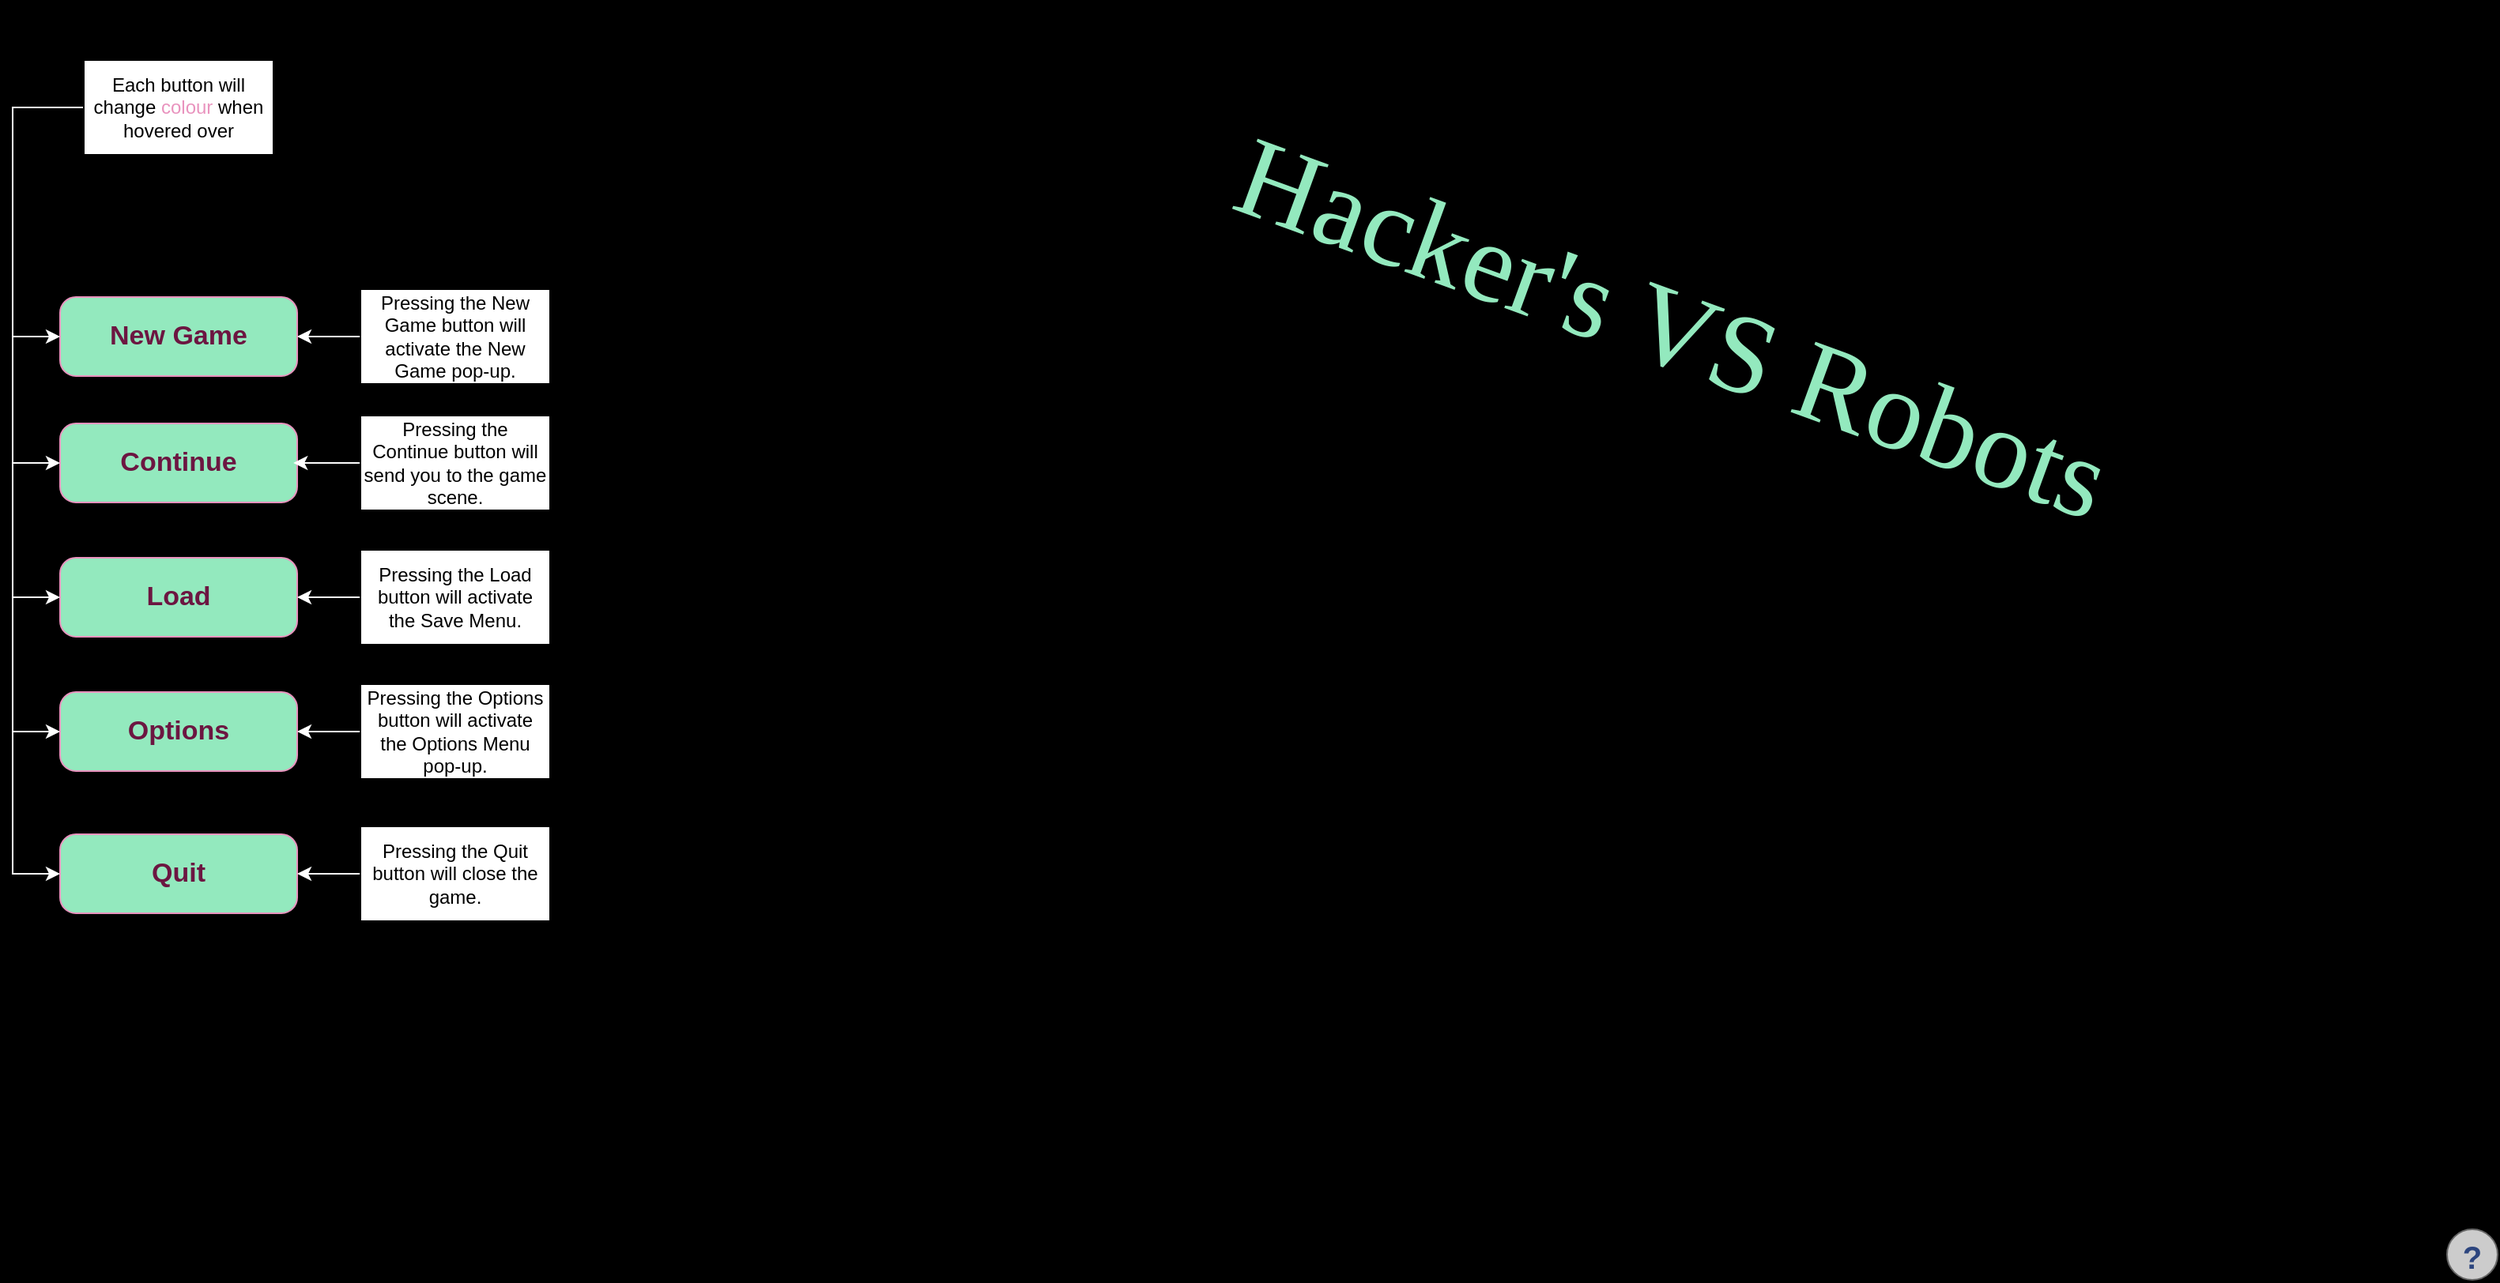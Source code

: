 <mxfile version="20.2.2" type="github" pages="5">
  <diagram id="_5GUIrbD9RQOqBY5dVK8" name="Main">
    <mxGraphModel dx="1673" dy="896" grid="1" gridSize="10" guides="1" tooltips="1" connect="1" arrows="1" fold="1" page="1" pageScale="1" pageWidth="1600" pageHeight="900" background="#000000" math="0" shadow="0">
      <root>
        <mxCell id="0" />
        <mxCell id="1" parent="0" />
        <mxCell id="pWPn7xd0X_Gq6Vy7VP8S-2" value="&lt;font color=&quot;#6c1641&quot;&gt;Options&lt;/font&gt;" style="strokeWidth=1;shadow=0;dashed=0;align=center;html=1;shape=mxgraph.mockup.buttons.button;strokeColor=#E993BE;fontColor=#ffffff;mainText=;buttonStyle=round;fontSize=17;fontStyle=1;fillColor=#93E9BE;whiteSpace=wrap;" parent="1" vertex="1">
          <mxGeometry x="40" y="510" width="150" height="50" as="geometry" />
        </mxCell>
        <mxCell id="Ukd0ut-uW_zSZoWiR2oo-19" value="" style="verticalLabelPosition=bottom;shadow=0;dashed=0;align=center;html=1;verticalAlign=top;strokeWidth=1;shape=mxgraph.mockup.misc.help_icon;fillColor=#93E9BE;strokeColor=#93E9BE;" parent="1" vertex="1">
          <mxGeometry x="1550" y="850" width="32" height="32" as="geometry" />
        </mxCell>
        <mxCell id="Ukd0ut-uW_zSZoWiR2oo-21" value="&lt;font color=&quot;#6c1641&quot;&gt;Load&lt;/font&gt;" style="strokeWidth=1;shadow=0;dashed=0;align=center;html=1;shape=mxgraph.mockup.buttons.button;strokeColor=#E993BE;fontColor=#ffffff;mainText=;buttonStyle=round;fontSize=17;fontStyle=1;fillColor=#93E9BE;whiteSpace=wrap;" parent="1" vertex="1">
          <mxGeometry x="40" y="425" width="150" height="50" as="geometry" />
        </mxCell>
        <mxCell id="Ukd0ut-uW_zSZoWiR2oo-22" value="&lt;font color=&quot;#6c1641&quot;&gt;Continue&lt;/font&gt;" style="strokeWidth=1;shadow=1;dashed=0;align=center;html=1;shape=mxgraph.mockup.buttons.button;strokeColor=#E993BE;fontColor=#ffffff;mainText=;buttonStyle=round;fontSize=17;fontStyle=1;fillColor=#93E9BE;whiteSpace=wrap;" parent="1" vertex="1">
          <mxGeometry x="40" y="340" width="150" height="50" as="geometry" />
        </mxCell>
        <mxCell id="Ukd0ut-uW_zSZoWiR2oo-23" value="&lt;font color=&quot;#6c1641&quot;&gt;New Game&lt;/font&gt;" style="strokeWidth=1;shadow=0;dashed=0;align=center;html=1;shape=mxgraph.mockup.buttons.button;strokeColor=#E993BE;fontColor=#ffffff;mainText=;buttonStyle=round;fontSize=17;fontStyle=1;fillColor=#93E9BE;whiteSpace=wrap;" parent="1" vertex="1">
          <mxGeometry x="40" y="260" width="150" height="50" as="geometry" />
        </mxCell>
        <mxCell id="pWPn7xd0X_Gq6Vy7VP8S-1" value="&lt;font color=&quot;#6c1641&quot;&gt;Quit&lt;/font&gt;" style="strokeWidth=1;shadow=0;dashed=0;align=center;html=1;shape=mxgraph.mockup.buttons.button;strokeColor=#E993BE;fontColor=#ffffff;mainText=;buttonStyle=round;fontSize=17;fontStyle=1;fillColor=#93E9BE;whiteSpace=wrap;" parent="1" vertex="1">
          <mxGeometry x="40" y="600" width="150" height="50" as="geometry" />
        </mxCell>
        <mxCell id="2Hg5nwpN7-_w0b_izmiZ-2" value="&lt;p style=&quot;text-align: justify;&quot;&gt;&lt;span style=&quot;font-family: &amp;quot;Comic Sans MS&amp;quot;; font-size: 72px; font-style: normal; font-variant-ligatures: normal; font-variant-caps: normal; font-weight: 400; letter-spacing: normal; orphans: 2; text-align: center; text-indent: 0px; text-transform: none; widows: 2; word-spacing: 0px; -webkit-text-stroke-width: 0px; text-decoration-thickness: initial; text-decoration-style: initial; text-decoration-color: initial; float: none; display: inline !important;&quot;&gt;&lt;font color=&quot;#93e9be&quot;&gt;Hacker&#39;s VS Robots&lt;/font&gt;&lt;/span&gt;&lt;/p&gt;" style="text;html=1;strokeColor=none;fillColor=none;align=center;verticalAlign=middle;whiteSpace=wrap;rounded=0;fontFamily=Comic Sans MS;fontSize=72;rotation=20;" parent="1" vertex="1">
          <mxGeometry x="710" y="230" width="700" height="100" as="geometry" />
        </mxCell>
        <mxCell id="irKmRDTxGQN2iJChrUMZ-3" style="edgeStyle=orthogonalEdgeStyle;rounded=0;orthogonalLoop=1;jettySize=auto;html=1;exitX=0;exitY=0.5;exitDx=0;exitDy=0;strokeColor=#FFFFFF;fillColor=#FFFFFF;" parent="1" source="irKmRDTxGQN2iJChrUMZ-1" target="Ukd0ut-uW_zSZoWiR2oo-23" edge="1">
          <mxGeometry relative="1" as="geometry" />
        </mxCell>
        <mxCell id="irKmRDTxGQN2iJChrUMZ-1" value="Pressing the New Game button will activate the New Game pop-up." style="rounded=0;whiteSpace=wrap;html=1;" parent="1" vertex="1">
          <mxGeometry x="230" y="255" width="120" height="60" as="geometry" />
        </mxCell>
        <mxCell id="irKmRDTxGQN2iJChrUMZ-5" style="edgeStyle=orthogonalEdgeStyle;rounded=0;orthogonalLoop=1;jettySize=auto;html=1;exitX=0;exitY=0.5;exitDx=0;exitDy=0;entryX=0.984;entryY=0.5;entryDx=0;entryDy=0;entryPerimeter=0;strokeColor=#FFFFFF;fillColor=#FFFFFF;" parent="1" source="irKmRDTxGQN2iJChrUMZ-4" target="Ukd0ut-uW_zSZoWiR2oo-22" edge="1">
          <mxGeometry relative="1" as="geometry" />
        </mxCell>
        <mxCell id="irKmRDTxGQN2iJChrUMZ-4" value="Pressing the Continue button will send you to the game scene." style="rounded=0;whiteSpace=wrap;html=1;" parent="1" vertex="1">
          <mxGeometry x="230" y="335" width="120" height="60" as="geometry" />
        </mxCell>
        <mxCell id="irKmRDTxGQN2iJChrUMZ-7" style="edgeStyle=orthogonalEdgeStyle;rounded=0;orthogonalLoop=1;jettySize=auto;html=1;exitX=0;exitY=0.5;exitDx=0;exitDy=0;strokeColor=#FFFFFF;fillColor=#FFFFFF;" parent="1" source="irKmRDTxGQN2iJChrUMZ-6" target="Ukd0ut-uW_zSZoWiR2oo-21" edge="1">
          <mxGeometry relative="1" as="geometry" />
        </mxCell>
        <mxCell id="irKmRDTxGQN2iJChrUMZ-6" value="Pressing the Load button will activate the Save Menu." style="rounded=0;whiteSpace=wrap;html=1;" parent="1" vertex="1">
          <mxGeometry x="230" y="420" width="120" height="60" as="geometry" />
        </mxCell>
        <mxCell id="irKmRDTxGQN2iJChrUMZ-9" style="edgeStyle=orthogonalEdgeStyle;rounded=0;orthogonalLoop=1;jettySize=auto;html=1;exitX=0;exitY=0.5;exitDx=0;exitDy=0;strokeColor=#FFFFFF;fillColor=#FFFFFF;" parent="1" source="irKmRDTxGQN2iJChrUMZ-8" target="pWPn7xd0X_Gq6Vy7VP8S-2" edge="1">
          <mxGeometry relative="1" as="geometry" />
        </mxCell>
        <mxCell id="irKmRDTxGQN2iJChrUMZ-8" value="Pressing the Options button will activate the Options Menu pop-up." style="rounded=0;whiteSpace=wrap;html=1;" parent="1" vertex="1">
          <mxGeometry x="230" y="505" width="120" height="60" as="geometry" />
        </mxCell>
        <mxCell id="irKmRDTxGQN2iJChrUMZ-11" style="edgeStyle=orthogonalEdgeStyle;rounded=0;orthogonalLoop=1;jettySize=auto;html=1;exitX=0;exitY=0.5;exitDx=0;exitDy=0;strokeColor=#FFFFFF;fillColor=#FFFFFF;" parent="1" source="irKmRDTxGQN2iJChrUMZ-10" target="pWPn7xd0X_Gq6Vy7VP8S-1" edge="1">
          <mxGeometry relative="1" as="geometry" />
        </mxCell>
        <mxCell id="irKmRDTxGQN2iJChrUMZ-10" value="Pressing the Quit button will close the game." style="rounded=0;whiteSpace=wrap;html=1;" parent="1" vertex="1">
          <mxGeometry x="230" y="595" width="120" height="60" as="geometry" />
        </mxCell>
        <mxCell id="gcgmweFm2Qs--xkc-f_d-2" style="edgeStyle=orthogonalEdgeStyle;rounded=0;orthogonalLoop=1;jettySize=auto;html=1;exitX=0;exitY=0.5;exitDx=0;exitDy=0;fontColor=#E993BE;strokeColor=#FFFFFF;" edge="1" parent="1" source="gcgmweFm2Qs--xkc-f_d-1" target="pWPn7xd0X_Gq6Vy7VP8S-1">
          <mxGeometry relative="1" as="geometry">
            <mxPoint y="650" as="targetPoint" />
            <Array as="points">
              <mxPoint x="10" y="140" />
              <mxPoint x="10" y="625" />
            </Array>
          </mxGeometry>
        </mxCell>
        <mxCell id="gcgmweFm2Qs--xkc-f_d-3" style="edgeStyle=orthogonalEdgeStyle;rounded=0;orthogonalLoop=1;jettySize=auto;html=1;exitX=0;exitY=0.5;exitDx=0;exitDy=0;fontColor=#E993BE;strokeColor=#FFFFFF;" edge="1" parent="1" source="gcgmweFm2Qs--xkc-f_d-1" target="pWPn7xd0X_Gq6Vy7VP8S-2">
          <mxGeometry relative="1" as="geometry">
            <mxPoint x="10" y="540" as="targetPoint" />
            <Array as="points">
              <mxPoint x="10" y="140" />
              <mxPoint x="10" y="535" />
            </Array>
          </mxGeometry>
        </mxCell>
        <mxCell id="gcgmweFm2Qs--xkc-f_d-5" style="edgeStyle=orthogonalEdgeStyle;rounded=0;orthogonalLoop=1;jettySize=auto;html=1;exitX=0;exitY=0.5;exitDx=0;exitDy=0;fontColor=#E993BE;strokeColor=#FFFFFF;" edge="1" parent="1" source="gcgmweFm2Qs--xkc-f_d-1" target="Ukd0ut-uW_zSZoWiR2oo-21">
          <mxGeometry relative="1" as="geometry">
            <mxPoint x="20" y="470" as="targetPoint" />
            <Array as="points">
              <mxPoint x="10" y="140" />
              <mxPoint x="10" y="450" />
            </Array>
          </mxGeometry>
        </mxCell>
        <mxCell id="gcgmweFm2Qs--xkc-f_d-6" style="edgeStyle=orthogonalEdgeStyle;rounded=0;orthogonalLoop=1;jettySize=auto;html=1;exitX=0;exitY=0.5;exitDx=0;exitDy=0;fontColor=#E993BE;strokeColor=#FFFFFF;" edge="1" parent="1" source="gcgmweFm2Qs--xkc-f_d-1" target="Ukd0ut-uW_zSZoWiR2oo-22">
          <mxGeometry relative="1" as="geometry">
            <mxPoint x="20" y="370" as="targetPoint" />
            <Array as="points">
              <mxPoint x="10" y="140" />
              <mxPoint x="10" y="365" />
            </Array>
          </mxGeometry>
        </mxCell>
        <mxCell id="gcgmweFm2Qs--xkc-f_d-7" style="edgeStyle=orthogonalEdgeStyle;rounded=0;orthogonalLoop=1;jettySize=auto;html=1;exitX=0;exitY=0.5;exitDx=0;exitDy=0;fontColor=#E993BE;strokeColor=#FFFFFF;" edge="1" parent="1" source="gcgmweFm2Qs--xkc-f_d-1" target="Ukd0ut-uW_zSZoWiR2oo-23">
          <mxGeometry relative="1" as="geometry">
            <mxPoint x="20" y="300" as="targetPoint" />
            <Array as="points">
              <mxPoint x="10" y="140" />
              <mxPoint x="10" y="285" />
            </Array>
          </mxGeometry>
        </mxCell>
        <mxCell id="gcgmweFm2Qs--xkc-f_d-1" value="Each button will change &lt;font color=&quot;#e993be&quot;&gt;colour&lt;/font&gt; when hovered over" style="rounded=0;whiteSpace=wrap;html=1;" vertex="1" parent="1">
          <mxGeometry x="55" y="110" width="120" height="60" as="geometry" />
        </mxCell>
      </root>
    </mxGraphModel>
  </diagram>
  <diagram name="Save Menu" id="-6fZl7G_bSp2-JoxQMT1">
    <mxGraphModel dx="1673" dy="896" grid="1" gridSize="10" guides="1" tooltips="1" connect="1" arrows="1" fold="1" page="1" pageScale="1" pageWidth="1600" pageHeight="900" background="#000000" math="0" shadow="0">
      <root>
        <mxCell id="pZLyu4WgLfXpD3YrM3kJ-0" />
        <mxCell id="pZLyu4WgLfXpD3YrM3kJ-1" parent="pZLyu4WgLfXpD3YrM3kJ-0" />
        <mxCell id="NLKX85zigD9tbJMkZwKh-14" value="" style="rounded=0;whiteSpace=wrap;html=1;shadow=1;labelBackgroundColor=none;fontFamily=Helvetica;fontSize=18;fontColor=#6C1641;strokeColor=#E993BE;fillColor=#E993BE;" parent="pZLyu4WgLfXpD3YrM3kJ-1" vertex="1">
          <mxGeometry x="280" y="210" width="1180" height="640" as="geometry" />
        </mxCell>
        <mxCell id="pZLyu4WgLfXpD3YrM3kJ-8" value="" style="verticalLabelPosition=bottom;shadow=0;dashed=0;align=center;html=1;verticalAlign=top;strokeWidth=1;shape=mxgraph.mockup.misc.help_icon;" parent="pZLyu4WgLfXpD3YrM3kJ-1" vertex="1">
          <mxGeometry x="1550" y="850" width="32" height="32" as="geometry" />
        </mxCell>
        <mxCell id="iyWq-yLDI4LIlccW6otH-0" value="&lt;p style=&quot;text-align: justify;&quot;&gt;&lt;span style=&quot;font-family: &amp;quot;Comic Sans MS&amp;quot;; font-size: 72px; font-style: normal; font-variant-ligatures: normal; font-variant-caps: normal; font-weight: 400; letter-spacing: normal; orphans: 2; text-align: center; text-indent: 0px; text-transform: none; widows: 2; word-spacing: 0px; -webkit-text-stroke-width: 0px; text-decoration-thickness: initial; text-decoration-style: initial; text-decoration-color: initial; float: none; display: inline !important;&quot;&gt;&lt;font color=&quot;#93e9be&quot;&gt;Hacker&#39;s VS Robots&lt;/font&gt;&lt;/span&gt;&lt;/p&gt;" style="text;html=1;strokeColor=none;fillColor=none;align=center;verticalAlign=middle;whiteSpace=wrap;rounded=0;fontFamily=Comic Sans MS;fontSize=72;rotation=0;" parent="pZLyu4WgLfXpD3YrM3kJ-1" vertex="1">
          <mxGeometry x="450" y="50" width="700" height="130" as="geometry" />
        </mxCell>
        <mxCell id="3XIuEJSzGwiu4e4q1zF5-0" value="&lt;font color=&quot;#6c1641&quot;&gt;Options&lt;/font&gt;" style="strokeWidth=1;shadow=0;dashed=0;align=center;html=1;shape=mxgraph.mockup.buttons.button;strokeColor=#E993BE;fontColor=#ffffff;mainText=;buttonStyle=round;fontSize=17;fontStyle=1;fillColor=#93E9BE;whiteSpace=wrap;" parent="pZLyu4WgLfXpD3YrM3kJ-1" vertex="1">
          <mxGeometry x="40" y="505" width="150" height="50" as="geometry" />
        </mxCell>
        <mxCell id="3XIuEJSzGwiu4e4q1zF5-1" value="&lt;font color=&quot;#6c1641&quot;&gt;Load&lt;/font&gt;" style="strokeWidth=1;shadow=0;dashed=0;align=center;html=1;shape=mxgraph.mockup.buttons.button;strokeColor=#E993BE;fontColor=#ffffff;mainText=;buttonStyle=round;fontSize=17;fontStyle=1;fillColor=#93E9BE;whiteSpace=wrap;" parent="pZLyu4WgLfXpD3YrM3kJ-1" vertex="1">
          <mxGeometry x="40" y="420" width="150" height="50" as="geometry" />
        </mxCell>
        <mxCell id="3XIuEJSzGwiu4e4q1zF5-2" value="&lt;font color=&quot;#6c1641&quot;&gt;Continue&lt;/font&gt;" style="strokeWidth=1;shadow=1;dashed=0;align=center;html=1;shape=mxgraph.mockup.buttons.button;strokeColor=#E993BE;fontColor=#ffffff;mainText=;buttonStyle=round;fontSize=17;fontStyle=1;fillColor=#93E9BE;whiteSpace=wrap;" parent="pZLyu4WgLfXpD3YrM3kJ-1" vertex="1">
          <mxGeometry x="40" y="335" width="150" height="50" as="geometry" />
        </mxCell>
        <mxCell id="3XIuEJSzGwiu4e4q1zF5-3" value="&lt;font color=&quot;#6c1641&quot;&gt;New Game&lt;/font&gt;" style="strokeWidth=1;shadow=0;dashed=0;align=center;html=1;shape=mxgraph.mockup.buttons.button;strokeColor=#E993BE;fontColor=#ffffff;mainText=;buttonStyle=round;fontSize=17;fontStyle=1;fillColor=#93E9BE;whiteSpace=wrap;" parent="pZLyu4WgLfXpD3YrM3kJ-1" vertex="1">
          <mxGeometry x="40" y="255" width="150" height="50" as="geometry" />
        </mxCell>
        <mxCell id="3XIuEJSzGwiu4e4q1zF5-4" value="&lt;font color=&quot;#6c1641&quot;&gt;Quit&lt;/font&gt;" style="strokeWidth=1;shadow=0;dashed=0;align=center;html=1;shape=mxgraph.mockup.buttons.button;strokeColor=#E993BE;fontColor=#ffffff;mainText=;buttonStyle=round;fontSize=17;fontStyle=1;fillColor=#93E9BE;whiteSpace=wrap;" parent="pZLyu4WgLfXpD3YrM3kJ-1" vertex="1">
          <mxGeometry x="40" y="595" width="150" height="50" as="geometry" />
        </mxCell>
        <mxCell id="NLKX85zigD9tbJMkZwKh-1" value="&lt;&lt; Prev 1 2 3 4 5 6 7 8 9 10 Next &gt;&gt;" style="strokeWidth=1;shadow=0;dashed=0;align=center;html=1;shape=mxgraph.mockup.navigation.pagination;linkText=;fontSize=17;fontColor=#0000ff;fontStyle=4;labelBackgroundColor=none;fontFamily=Comic Sans MS;fillColor=#93E9BE;" parent="pZLyu4WgLfXpD3YrM3kJ-1" vertex="1">
          <mxGeometry x="695" y="780" width="350" height="30" as="geometry" />
        </mxCell>
        <mxCell id="NLKX85zigD9tbJMkZwKh-3" value="" style="whiteSpace=wrap;html=1;aspect=fixed;shadow=0;labelBackgroundColor=none;fontFamily=Comic Sans MS;fontSize=72;fontColor=#6C1641;strokeColor=#93E9BE;fillColor=#93E9BE;" parent="pZLyu4WgLfXpD3YrM3kJ-1" vertex="1">
          <mxGeometry x="350" y="235" width="200" height="200" as="geometry" />
        </mxCell>
        <mxCell id="NLKX85zigD9tbJMkZwKh-4" value="" style="whiteSpace=wrap;html=1;aspect=fixed;shadow=0;labelBackgroundColor=none;fontFamily=Comic Sans MS;fontSize=72;fontColor=#6C1641;strokeColor=#93E9BE;fillColor=#93E9BE;" parent="pZLyu4WgLfXpD3YrM3kJ-1" vertex="1">
          <mxGeometry x="630" y="235" width="200" height="200" as="geometry" />
        </mxCell>
        <mxCell id="NLKX85zigD9tbJMkZwKh-5" value="" style="whiteSpace=wrap;html=1;aspect=fixed;shadow=0;labelBackgroundColor=none;fontFamily=Comic Sans MS;fontSize=72;fontColor=#6C1641;strokeColor=#93E9BE;fillColor=#93E9BE;" parent="pZLyu4WgLfXpD3YrM3kJ-1" vertex="1">
          <mxGeometry x="910" y="235" width="200" height="200" as="geometry" />
        </mxCell>
        <mxCell id="NLKX85zigD9tbJMkZwKh-6" value="" style="whiteSpace=wrap;html=1;aspect=fixed;shadow=0;labelBackgroundColor=none;fontFamily=Comic Sans MS;fontSize=72;fontColor=#6C1641;strokeColor=#93E9BE;fillColor=#93E9BE;" parent="pZLyu4WgLfXpD3YrM3kJ-1" vertex="1">
          <mxGeometry x="1190" y="235" width="200" height="200" as="geometry" />
        </mxCell>
        <mxCell id="NLKX85zigD9tbJMkZwKh-7" value="" style="whiteSpace=wrap;html=1;aspect=fixed;shadow=0;labelBackgroundColor=none;fontFamily=Comic Sans MS;fontSize=72;fontColor=#6C1641;strokeColor=#93E9BE;fillColor=#93E9BE;" parent="pZLyu4WgLfXpD3YrM3kJ-1" vertex="1">
          <mxGeometry x="350" y="520" width="200" height="200" as="geometry" />
        </mxCell>
        <mxCell id="NLKX85zigD9tbJMkZwKh-8" value="" style="whiteSpace=wrap;html=1;aspect=fixed;shadow=0;labelBackgroundColor=none;fontFamily=Comic Sans MS;fontSize=72;fontColor=#6C1641;strokeColor=#93E9BE;fillColor=#93E9BE;" parent="pZLyu4WgLfXpD3YrM3kJ-1" vertex="1">
          <mxGeometry x="630" y="520" width="200" height="200" as="geometry" />
        </mxCell>
        <mxCell id="NLKX85zigD9tbJMkZwKh-9" value="" style="whiteSpace=wrap;html=1;aspect=fixed;shadow=0;labelBackgroundColor=none;fontFamily=Comic Sans MS;fontSize=72;fontColor=#6C1641;strokeColor=#93E9BE;fillColor=#93E9BE;" parent="pZLyu4WgLfXpD3YrM3kJ-1" vertex="1">
          <mxGeometry x="910" y="520" width="200" height="200" as="geometry" />
        </mxCell>
        <mxCell id="NLKX85zigD9tbJMkZwKh-10" value="" style="whiteSpace=wrap;html=1;aspect=fixed;shadow=0;labelBackgroundColor=none;fontFamily=Comic Sans MS;fontSize=72;fontColor=#6C1641;strokeColor=#93E9BE;fillColor=#93E9BE;" parent="pZLyu4WgLfXpD3YrM3kJ-1" vertex="1">
          <mxGeometry x="1190" y="520" width="200" height="200" as="geometry" />
        </mxCell>
        <mxCell id="NLKX85zigD9tbJMkZwKh-12" value="Save 1" style="text;html=1;strokeColor=none;fillColor=none;align=center;verticalAlign=middle;whiteSpace=wrap;rounded=0;shadow=0;labelBackgroundColor=none;fontFamily=Helvetica;fontSize=18;fontColor=#6C1641;rotation=0;" parent="pZLyu4WgLfXpD3YrM3kJ-1" vertex="1">
          <mxGeometry x="350" y="435" width="200" height="30" as="geometry" />
        </mxCell>
        <mxCell id="NLKX85zigD9tbJMkZwKh-15" value="Save 2" style="text;html=1;strokeColor=none;fillColor=none;align=center;verticalAlign=middle;whiteSpace=wrap;rounded=0;shadow=0;labelBackgroundColor=none;fontFamily=Helvetica;fontSize=18;fontColor=#6C1641;rotation=0;" parent="pZLyu4WgLfXpD3YrM3kJ-1" vertex="1">
          <mxGeometry x="630" y="435" width="200" height="30" as="geometry" />
        </mxCell>
        <mxCell id="NLKX85zigD9tbJMkZwKh-16" value="Save 3" style="text;html=1;strokeColor=none;fillColor=none;align=center;verticalAlign=middle;whiteSpace=wrap;rounded=0;shadow=0;labelBackgroundColor=none;fontFamily=Helvetica;fontSize=18;fontColor=#6C1641;rotation=0;" parent="pZLyu4WgLfXpD3YrM3kJ-1" vertex="1">
          <mxGeometry x="910" y="435" width="200" height="30" as="geometry" />
        </mxCell>
        <mxCell id="NLKX85zigD9tbJMkZwKh-17" value="Save 4" style="text;html=1;strokeColor=none;fillColor=none;align=center;verticalAlign=middle;whiteSpace=wrap;rounded=0;shadow=0;labelBackgroundColor=none;fontFamily=Helvetica;fontSize=18;fontColor=#6C1641;rotation=0;" parent="pZLyu4WgLfXpD3YrM3kJ-1" vertex="1">
          <mxGeometry x="1190" y="435" width="200" height="30" as="geometry" />
        </mxCell>
        <mxCell id="NLKX85zigD9tbJMkZwKh-18" value="Save 5" style="text;html=1;strokeColor=none;fillColor=none;align=center;verticalAlign=middle;whiteSpace=wrap;rounded=0;shadow=0;labelBackgroundColor=none;fontFamily=Helvetica;fontSize=18;fontColor=#6C1641;rotation=0;" parent="pZLyu4WgLfXpD3YrM3kJ-1" vertex="1">
          <mxGeometry x="350" y="720" width="200" height="30" as="geometry" />
        </mxCell>
        <mxCell id="NLKX85zigD9tbJMkZwKh-19" value="Save 6" style="text;html=1;strokeColor=none;fillColor=none;align=center;verticalAlign=middle;whiteSpace=wrap;rounded=0;shadow=0;labelBackgroundColor=none;fontFamily=Helvetica;fontSize=18;fontColor=#6C1641;rotation=0;" parent="pZLyu4WgLfXpD3YrM3kJ-1" vertex="1">
          <mxGeometry x="630" y="720" width="200" height="30" as="geometry" />
        </mxCell>
        <mxCell id="NLKX85zigD9tbJMkZwKh-20" value="Save 7" style="text;html=1;strokeColor=none;fillColor=none;align=center;verticalAlign=middle;whiteSpace=wrap;rounded=0;shadow=0;labelBackgroundColor=none;fontFamily=Helvetica;fontSize=18;fontColor=#6C1641;rotation=0;" parent="pZLyu4WgLfXpD3YrM3kJ-1" vertex="1">
          <mxGeometry x="910" y="720" width="200" height="30" as="geometry" />
        </mxCell>
        <mxCell id="NLKX85zigD9tbJMkZwKh-21" value="Save 8" style="text;html=1;strokeColor=none;fillColor=none;align=center;verticalAlign=middle;whiteSpace=wrap;rounded=0;shadow=0;labelBackgroundColor=none;fontFamily=Helvetica;fontSize=18;fontColor=#6C1641;rotation=0;" parent="pZLyu4WgLfXpD3YrM3kJ-1" vertex="1">
          <mxGeometry x="1190" y="720" width="200" height="30" as="geometry" />
        </mxCell>
        <mxCell id="My66uc1DW6E4YSwtCsGp-2" value="&lt;font color=&quot;#6c1641&quot;&gt;Delete&lt;/font&gt;" style="strokeWidth=1;shadow=0;dashed=0;align=center;html=1;shape=mxgraph.mockup.buttons.button;strokeColor=#E993BE;fontColor=#ffffff;mainText=;buttonStyle=round;fontSize=17;fontStyle=1;fillColor=#93E9BE;whiteSpace=wrap;" parent="pZLyu4WgLfXpD3YrM3kJ-1" vertex="1">
          <mxGeometry x="305" y="775" width="150" height="50" as="geometry" />
        </mxCell>
        <mxCell id="My66uc1DW6E4YSwtCsGp-3" value="&lt;font color=&quot;#6c1641&quot;&gt;Copy&lt;/font&gt;" style="strokeWidth=1;shadow=0;dashed=0;align=center;html=1;shape=mxgraph.mockup.buttons.button;strokeColor=#E993BE;fontColor=#ffffff;mainText=;buttonStyle=round;fontSize=17;fontStyle=1;fillColor=#93E9BE;whiteSpace=wrap;" parent="pZLyu4WgLfXpD3YrM3kJ-1" vertex="1">
          <mxGeometry x="480" y="775" width="150" height="50" as="geometry" />
        </mxCell>
        <mxCell id="PgHtDYgMv41kvNQcXmgy-0" value="&lt;font color=&quot;#6c1641&quot;&gt;Load&lt;/font&gt;" style="strokeWidth=1;shadow=0;dashed=0;align=center;html=1;shape=mxgraph.mockup.buttons.button;strokeColor=#E993BE;fontColor=#ffffff;mainText=;buttonStyle=round;fontSize=17;fontStyle=1;fillColor=#93E9BE;whiteSpace=wrap;" parent="pZLyu4WgLfXpD3YrM3kJ-1" vertex="1">
          <mxGeometry x="1280" y="775" width="150" height="50" as="geometry" />
        </mxCell>
        <mxCell id="PgHtDYgMv41kvNQcXmgy-1" value="&lt;font color=&quot;#6c1641&quot;&gt;Save&lt;/font&gt;" style="strokeWidth=1;shadow=0;dashed=0;align=center;html=1;shape=mxgraph.mockup.buttons.button;strokeColor=#E993BE;fontColor=#ffffff;mainText=;buttonStyle=round;fontSize=17;fontStyle=1;fillColor=#93E9BE;whiteSpace=wrap;" parent="pZLyu4WgLfXpD3YrM3kJ-1" vertex="1">
          <mxGeometry x="1100" y="775" width="150" height="50" as="geometry" />
        </mxCell>
        <mxCell id="3iFZra-hpCeaUIaaCtJm-2" style="rounded=0;orthogonalLoop=1;jettySize=auto;html=1;exitX=1;exitY=0.5;exitDx=0;exitDy=0;strokeColor=#FFFFFF;fillColor=#FFFFFF;" parent="pZLyu4WgLfXpD3YrM3kJ-1" source="3iFZra-hpCeaUIaaCtJm-0" target="My66uc1DW6E4YSwtCsGp-2" edge="1">
          <mxGeometry relative="1" as="geometry" />
        </mxCell>
        <mxCell id="3iFZra-hpCeaUIaaCtJm-0" value="Pressing the Delete button will delete the selected save file." style="rounded=0;whiteSpace=wrap;html=1;" parent="pZLyu4WgLfXpD3YrM3kJ-1" vertex="1">
          <mxGeometry x="140" y="770" width="120" height="60" as="geometry" />
        </mxCell>
        <mxCell id="3iFZra-hpCeaUIaaCtJm-3" style="rounded=0;orthogonalLoop=1;jettySize=auto;html=1;exitX=1;exitY=0.5;exitDx=0;exitDy=0;strokeColor=#FFFFFF;fillColor=#FFFFFF;" parent="pZLyu4WgLfXpD3YrM3kJ-1" source="3iFZra-hpCeaUIaaCtJm-1" target="My66uc1DW6E4YSwtCsGp-3" edge="1">
          <mxGeometry relative="1" as="geometry" />
        </mxCell>
        <mxCell id="3iFZra-hpCeaUIaaCtJm-1" value="Pressing the Copy button will make a copy of the selected save file." style="rounded=0;whiteSpace=wrap;html=1;" parent="pZLyu4WgLfXpD3YrM3kJ-1" vertex="1">
          <mxGeometry x="140" y="680" width="120" height="60" as="geometry" />
        </mxCell>
        <mxCell id="3iFZra-hpCeaUIaaCtJm-5" style="edgeStyle=none;rounded=0;orthogonalLoop=1;jettySize=auto;html=1;exitX=0;exitY=0.5;exitDx=0;exitDy=0;entryX=0.99;entryY=0.506;entryDx=0;entryDy=0;entryPerimeter=0;strokeColor=#FFFFFF;fillColor=#FFFFFF;" parent="pZLyu4WgLfXpD3YrM3kJ-1" source="3iFZra-hpCeaUIaaCtJm-4" target="PgHtDYgMv41kvNQcXmgy-0" edge="1">
          <mxGeometry relative="1" as="geometry" />
        </mxCell>
        <mxCell id="3iFZra-hpCeaUIaaCtJm-4" value="Pressing the Load button will activate the scene of the save that is selected." style="rounded=0;whiteSpace=wrap;html=1;" parent="pZLyu4WgLfXpD3YrM3kJ-1" vertex="1">
          <mxGeometry x="1470" y="770" width="120" height="60" as="geometry" />
        </mxCell>
        <mxCell id="3iFZra-hpCeaUIaaCtJm-7" style="edgeStyle=none;rounded=0;orthogonalLoop=1;jettySize=auto;html=1;exitX=0;exitY=0.5;exitDx=0;exitDy=0;strokeColor=#FFFFFF;fillColor=#FFFFFF;" parent="pZLyu4WgLfXpD3YrM3kJ-1" source="3iFZra-hpCeaUIaaCtJm-6" target="PgHtDYgMv41kvNQcXmgy-1" edge="1">
          <mxGeometry relative="1" as="geometry" />
        </mxCell>
        <mxCell id="3iFZra-hpCeaUIaaCtJm-6" value="Pressing the save button will make a save of the current game scene in a selected save." style="rounded=0;whiteSpace=wrap;html=1;" parent="pZLyu4WgLfXpD3YrM3kJ-1" vertex="1">
          <mxGeometry x="1470" y="670" width="120" height="80" as="geometry" />
        </mxCell>
        <mxCell id="qDGpI9sTg3hw049tHgcU-0" value="&lt;font color=&quot;#000000&quot;&gt;When a save is selected it will have a box behind it appear.&lt;/font&gt;" style="rounded=0;whiteSpace=wrap;html=1;fontColor=#E993BE;" vertex="1" parent="pZLyu4WgLfXpD3YrM3kJ-1">
          <mxGeometry x="1270" y="85" width="120" height="60" as="geometry" />
        </mxCell>
      </root>
    </mxGraphModel>
  </diagram>
  <diagram name="Options Menu" id="BjaFdvrozqveuFBgUKbV">
    <mxGraphModel dx="1673" dy="896" grid="1" gridSize="10" guides="1" tooltips="1" connect="1" arrows="1" fold="1" page="1" pageScale="1" pageWidth="1600" pageHeight="900" background="#000000" math="0" shadow="0">
      <root>
        <mxCell id="weFvLTDNCtRDwKqFHZ_--0" />
        <mxCell id="weFvLTDNCtRDwKqFHZ_--1" parent="weFvLTDNCtRDwKqFHZ_--0" />
        <mxCell id="e3ejR1NpNuGaqlFhVMkJ-0" value="" style="rounded=0;whiteSpace=wrap;html=1;shadow=0;labelBackgroundColor=none;fontFamily=Helvetica;fontSize=18;fontColor=#6C1641;strokeColor=#93E9BE;fillColor=#E993BE;" parent="weFvLTDNCtRDwKqFHZ_--1" vertex="1">
          <mxGeometry x="565" y="220" width="470" height="570" as="geometry" />
        </mxCell>
        <mxCell id="weFvLTDNCtRDwKqFHZ_--3" value="1920 x 1080" style="strokeWidth=1;shadow=0;dashed=0;align=center;html=1;shape=mxgraph.mockup.forms.comboBox;strokeColor=#999999;fillColor=#ddeeff;align=left;fillColor2=#aaddff;mainText=;fontColor=#666666;fontSize=17;spacingLeft=3;" parent="weFvLTDNCtRDwKqFHZ_--1" vertex="1">
          <mxGeometry x="745" y="290" width="150" height="30" as="geometry" />
        </mxCell>
        <mxCell id="weFvLTDNCtRDwKqFHZ_--4" value="" style="verticalLabelPosition=bottom;shadow=0;dashed=0;align=center;html=1;verticalAlign=top;strokeWidth=1;shape=mxgraph.mockup.forms.horSlider;strokeColor=#999999;sliderStyle=basic;sliderPos=48.815;handleStyle=circle;fillColor2=#ddeeff;" parent="weFvLTDNCtRDwKqFHZ_--1" vertex="1">
          <mxGeometry x="745" y="360" width="150" height="30" as="geometry" />
        </mxCell>
        <mxCell id="weFvLTDNCtRDwKqFHZ_--5" value="" style="verticalLabelPosition=bottom;shadow=0;dashed=0;align=center;html=1;verticalAlign=top;strokeWidth=1;shape=mxgraph.mockup.misc.volumeSlider;barPos=100;fillColor=#cccccc;strokeColor=#999999;fillColor2=#ddeeff;" parent="weFvLTDNCtRDwKqFHZ_--1" vertex="1">
          <mxGeometry x="745" y="470" width="250" height="30" as="geometry" />
        </mxCell>
        <mxCell id="weFvLTDNCtRDwKqFHZ_--6" value="" style="verticalLabelPosition=bottom;shadow=0;dashed=0;align=center;html=1;verticalAlign=top;strokeWidth=1;shape=mxgraph.mockup.misc.volumeSlider;barPos=80;fillColor=#cccccc;strokeColor=#999999;fillColor2=#ddeeff;" parent="weFvLTDNCtRDwKqFHZ_--1" vertex="1">
          <mxGeometry x="745" y="580" width="250" height="30" as="geometry" />
        </mxCell>
        <mxCell id="weFvLTDNCtRDwKqFHZ_--7" value="" style="verticalLabelPosition=bottom;shadow=0;dashed=0;align=center;html=1;verticalAlign=top;strokeWidth=1;shape=mxgraph.mockup.misc.volumeSlider;barPos=80;fillColor=#cccccc;strokeColor=#999999;fillColor2=#ddeeff;" parent="weFvLTDNCtRDwKqFHZ_--1" vertex="1">
          <mxGeometry x="745" y="520" width="250" height="30" as="geometry" />
        </mxCell>
        <mxCell id="weFvLTDNCtRDwKqFHZ_--8" value="" style="verticalLabelPosition=bottom;shadow=0;dashed=0;align=center;html=1;verticalAlign=top;strokeWidth=1;shape=mxgraph.mockup.misc.help_icon;" parent="weFvLTDNCtRDwKqFHZ_--1" vertex="1">
          <mxGeometry x="1550" y="850" width="32" height="32" as="geometry" />
        </mxCell>
        <mxCell id="eJMIrAFKfJ9ilbDn59ZZ-0" value="&lt;font color=&quot;#6c1641&quot;&gt;Options&lt;/font&gt;" style="strokeWidth=1;shadow=0;dashed=0;align=center;html=1;shape=mxgraph.mockup.buttons.button;strokeColor=#E993BE;fontColor=#ffffff;mainText=;buttonStyle=round;fontSize=17;fontStyle=1;fillColor=#93E9BE;whiteSpace=wrap;" parent="weFvLTDNCtRDwKqFHZ_--1" vertex="1">
          <mxGeometry x="40" y="505" width="150" height="50" as="geometry" />
        </mxCell>
        <mxCell id="eJMIrAFKfJ9ilbDn59ZZ-1" value="&lt;font color=&quot;#6c1641&quot;&gt;Load&lt;/font&gt;" style="strokeWidth=1;shadow=0;dashed=0;align=center;html=1;shape=mxgraph.mockup.buttons.button;strokeColor=#E993BE;fontColor=#ffffff;mainText=;buttonStyle=round;fontSize=17;fontStyle=1;fillColor=#93E9BE;whiteSpace=wrap;" parent="weFvLTDNCtRDwKqFHZ_--1" vertex="1">
          <mxGeometry x="40" y="420" width="150" height="50" as="geometry" />
        </mxCell>
        <mxCell id="eJMIrAFKfJ9ilbDn59ZZ-2" value="&lt;font color=&quot;#6c1641&quot;&gt;Continue&lt;/font&gt;" style="strokeWidth=1;shadow=1;dashed=0;align=center;html=1;shape=mxgraph.mockup.buttons.button;strokeColor=#E993BE;fontColor=#ffffff;mainText=;buttonStyle=round;fontSize=17;fontStyle=1;fillColor=#93E9BE;whiteSpace=wrap;" parent="weFvLTDNCtRDwKqFHZ_--1" vertex="1">
          <mxGeometry x="40" y="335" width="150" height="50" as="geometry" />
        </mxCell>
        <mxCell id="eJMIrAFKfJ9ilbDn59ZZ-3" value="&lt;font color=&quot;#6c1641&quot;&gt;New Game&lt;/font&gt;" style="strokeWidth=1;shadow=0;dashed=0;align=center;html=1;shape=mxgraph.mockup.buttons.button;strokeColor=#E993BE;fontColor=#ffffff;mainText=;buttonStyle=round;fontSize=17;fontStyle=1;fillColor=#93E9BE;whiteSpace=wrap;" parent="weFvLTDNCtRDwKqFHZ_--1" vertex="1">
          <mxGeometry x="40" y="255" width="150" height="50" as="geometry" />
        </mxCell>
        <mxCell id="eJMIrAFKfJ9ilbDn59ZZ-4" value="&lt;font color=&quot;#6c1641&quot;&gt;Quit&lt;/font&gt;" style="strokeWidth=1;shadow=0;dashed=0;align=center;html=1;shape=mxgraph.mockup.buttons.button;strokeColor=#E993BE;fontColor=#ffffff;mainText=;buttonStyle=round;fontSize=17;fontStyle=1;fillColor=#93E9BE;whiteSpace=wrap;" parent="weFvLTDNCtRDwKqFHZ_--1" vertex="1">
          <mxGeometry x="40" y="595" width="150" height="50" as="geometry" />
        </mxCell>
        <mxCell id="lxSrj0zrnHl9sAGerkR9-1" value="&lt;font color=&quot;#6c1641&quot;&gt;Credits&lt;br&gt;&lt;/font&gt;" style="strokeWidth=1;shadow=0;dashed=0;align=center;html=1;shape=mxgraph.mockup.buttons.button;strokeColor=#E993BE;fontColor=#ffffff;mainText=;buttonStyle=round;fontSize=17;fontStyle=1;fillColor=#93E9BE;whiteSpace=wrap;" parent="weFvLTDNCtRDwKqFHZ_--1" vertex="1">
          <mxGeometry x="813" y="700" width="150" height="50" as="geometry" />
        </mxCell>
        <mxCell id="lxSrj0zrnHl9sAGerkR9-2" value="&lt;font color=&quot;#6c1641&quot;&gt;Developer Contact&lt;br&gt;&lt;/font&gt;" style="strokeWidth=1;shadow=0;dashed=0;align=center;html=1;shape=mxgraph.mockup.buttons.button;strokeColor=#E993BE;fontColor=#ffffff;mainText=;buttonStyle=round;fontSize=17;fontStyle=1;fillColor=#93E9BE;whiteSpace=wrap;" parent="weFvLTDNCtRDwKqFHZ_--1" vertex="1">
          <mxGeometry x="638" y="700" width="150" height="50" as="geometry" />
        </mxCell>
        <mxCell id="anmwjJJ5CzoavzydheT0-0" value="&lt;p style=&quot;text-align: justify;&quot;&gt;&lt;span style=&quot;font-family: &amp;quot;Comic Sans MS&amp;quot;; font-size: 72px; font-style: normal; font-variant-ligatures: normal; font-variant-caps: normal; font-weight: 400; letter-spacing: normal; orphans: 2; text-align: center; text-indent: 0px; text-transform: none; widows: 2; word-spacing: 0px; -webkit-text-stroke-width: 0px; text-decoration-thickness: initial; text-decoration-style: initial; text-decoration-color: initial; float: none; display: inline !important;&quot;&gt;&lt;font color=&quot;#93e9be&quot;&gt;Hacker&#39;s VS Robots&lt;/font&gt;&lt;/span&gt;&lt;/p&gt;" style="text;html=1;strokeColor=none;fillColor=none;align=center;verticalAlign=middle;whiteSpace=wrap;rounded=0;fontFamily=Comic Sans MS;fontSize=72;rotation=0;" parent="weFvLTDNCtRDwKqFHZ_--1" vertex="1">
          <mxGeometry x="450" y="50" width="700" height="130" as="geometry" />
        </mxCell>
        <mxCell id="e3ejR1NpNuGaqlFhVMkJ-1" value="Resolution" style="text;html=1;strokeColor=none;fillColor=none;align=center;verticalAlign=middle;whiteSpace=wrap;rounded=0;shadow=0;labelBackgroundColor=none;fontFamily=Helvetica;fontSize=18;fontColor=#6C1641;" parent="weFvLTDNCtRDwKqFHZ_--1" vertex="1">
          <mxGeometry x="585" y="290" width="140" height="30" as="geometry" />
        </mxCell>
        <mxCell id="e3ejR1NpNuGaqlFhVMkJ-3" value="Gamma" style="text;html=1;strokeColor=none;fillColor=none;align=center;verticalAlign=middle;whiteSpace=wrap;rounded=0;shadow=0;labelBackgroundColor=none;fontFamily=Helvetica;fontSize=18;fontColor=#6C1641;" parent="weFvLTDNCtRDwKqFHZ_--1" vertex="1">
          <mxGeometry x="585" y="360" width="140" height="30" as="geometry" />
        </mxCell>
        <mxCell id="e3ejR1NpNuGaqlFhVMkJ-4" value="Master" style="text;html=1;strokeColor=none;fillColor=none;align=center;verticalAlign=middle;whiteSpace=wrap;rounded=0;shadow=0;labelBackgroundColor=none;fontFamily=Helvetica;fontSize=18;fontColor=#6C1641;" parent="weFvLTDNCtRDwKqFHZ_--1" vertex="1">
          <mxGeometry x="585" y="470" width="140" height="30" as="geometry" />
        </mxCell>
        <mxCell id="e3ejR1NpNuGaqlFhVMkJ-5" value="&lt;font style=&quot;font-size: 24px;&quot;&gt;Volume&lt;/font&gt;" style="text;html=1;strokeColor=none;fillColor=none;align=center;verticalAlign=middle;whiteSpace=wrap;rounded=0;shadow=0;labelBackgroundColor=none;fontFamily=Helvetica;fontSize=18;fontColor=#6C1641;" parent="weFvLTDNCtRDwKqFHZ_--1" vertex="1">
          <mxGeometry x="750" y="420" width="140" height="30" as="geometry" />
        </mxCell>
        <mxCell id="e3ejR1NpNuGaqlFhVMkJ-6" value="Music" style="text;html=1;strokeColor=none;fillColor=none;align=center;verticalAlign=middle;whiteSpace=wrap;rounded=0;shadow=0;labelBackgroundColor=none;fontFamily=Helvetica;fontSize=18;fontColor=#6C1641;" parent="weFvLTDNCtRDwKqFHZ_--1" vertex="1">
          <mxGeometry x="585" y="520" width="140" height="30" as="geometry" />
        </mxCell>
        <mxCell id="e3ejR1NpNuGaqlFhVMkJ-7" value="Sound Effects" style="text;html=1;strokeColor=none;fillColor=none;align=center;verticalAlign=middle;whiteSpace=wrap;rounded=0;shadow=0;labelBackgroundColor=none;fontFamily=Helvetica;fontSize=18;fontColor=#6C1641;" parent="weFvLTDNCtRDwKqFHZ_--1" vertex="1">
          <mxGeometry x="585" y="580" width="140" height="30" as="geometry" />
        </mxCell>
        <mxCell id="xinB5L-DvJgKcCT6P1dM-1" style="edgeStyle=none;rounded=0;orthogonalLoop=1;jettySize=auto;html=1;exitX=0;exitY=0.5;exitDx=0;exitDy=0;strokeColor=#FFFFFF;fillColor=#FFFFFF;" parent="weFvLTDNCtRDwKqFHZ_--1" source="xinB5L-DvJgKcCT6P1dM-0" target="weFvLTDNCtRDwKqFHZ_--3" edge="1">
          <mxGeometry relative="1" as="geometry" />
        </mxCell>
        <mxCell id="xinB5L-DvJgKcCT6P1dM-0" value="A drop down menu for selecting the game resolution." style="rounded=0;whiteSpace=wrap;html=1;" parent="weFvLTDNCtRDwKqFHZ_--1" vertex="1">
          <mxGeometry x="1080" y="275" width="120" height="60" as="geometry" />
        </mxCell>
        <mxCell id="xinB5L-DvJgKcCT6P1dM-3" style="edgeStyle=none;rounded=0;orthogonalLoop=1;jettySize=auto;html=1;exitX=0;exitY=0.5;exitDx=0;exitDy=0;strokeColor=#FFFFFF;fillColor=#FFFFFF;" parent="weFvLTDNCtRDwKqFHZ_--1" source="xinB5L-DvJgKcCT6P1dM-2" target="weFvLTDNCtRDwKqFHZ_--4" edge="1">
          <mxGeometry relative="1" as="geometry" />
        </mxCell>
        <mxCell id="xinB5L-DvJgKcCT6P1dM-2" value="A slider to adjust the gamma of the game." style="rounded=0;whiteSpace=wrap;html=1;" parent="weFvLTDNCtRDwKqFHZ_--1" vertex="1">
          <mxGeometry x="1080" y="345" width="120" height="60" as="geometry" />
        </mxCell>
        <mxCell id="xinB5L-DvJgKcCT6P1dM-8" style="edgeStyle=none;rounded=0;orthogonalLoop=1;jettySize=auto;html=1;exitX=0;exitY=0.5;exitDx=0;exitDy=0;strokeColor=#FFFFFF;fillColor=#FFFFFF;" parent="weFvLTDNCtRDwKqFHZ_--1" source="xinB5L-DvJgKcCT6P1dM-4" target="weFvLTDNCtRDwKqFHZ_--5" edge="1">
          <mxGeometry relative="1" as="geometry" />
        </mxCell>
        <mxCell id="xinB5L-DvJgKcCT6P1dM-4" value="A volume slider for adjusting the master volume." style="rounded=0;whiteSpace=wrap;html=1;" parent="weFvLTDNCtRDwKqFHZ_--1" vertex="1">
          <mxGeometry x="1040" y="455" width="120" height="60" as="geometry" />
        </mxCell>
        <mxCell id="xinB5L-DvJgKcCT6P1dM-9" style="edgeStyle=none;rounded=0;orthogonalLoop=1;jettySize=auto;html=1;exitX=0;exitY=0.5;exitDx=0;exitDy=0;strokeColor=#FFFFFF;fillColor=#FFFFFF;" parent="weFvLTDNCtRDwKqFHZ_--1" source="xinB5L-DvJgKcCT6P1dM-5" target="weFvLTDNCtRDwKqFHZ_--7" edge="1">
          <mxGeometry relative="1" as="geometry" />
        </mxCell>
        <mxCell id="xinB5L-DvJgKcCT6P1dM-5" value="A volume slider for adjusting the music volume." style="rounded=0;whiteSpace=wrap;html=1;" parent="weFvLTDNCtRDwKqFHZ_--1" vertex="1">
          <mxGeometry x="1170" y="505" width="120" height="60" as="geometry" />
        </mxCell>
        <mxCell id="xinB5L-DvJgKcCT6P1dM-10" style="edgeStyle=none;rounded=0;orthogonalLoop=1;jettySize=auto;html=1;exitX=0;exitY=0.5;exitDx=0;exitDy=0;strokeColor=#FFFFFF;fillColor=#FFFFFF;" parent="weFvLTDNCtRDwKqFHZ_--1" source="xinB5L-DvJgKcCT6P1dM-6" target="weFvLTDNCtRDwKqFHZ_--6" edge="1">
          <mxGeometry relative="1" as="geometry" />
        </mxCell>
        <mxCell id="xinB5L-DvJgKcCT6P1dM-6" value="A volume slider for adjusting the sound effects volume." style="rounded=0;whiteSpace=wrap;html=1;" parent="weFvLTDNCtRDwKqFHZ_--1" vertex="1">
          <mxGeometry x="1040" y="565" width="120" height="60" as="geometry" />
        </mxCell>
        <mxCell id="xinB5L-DvJgKcCT6P1dM-12" style="edgeStyle=none;rounded=0;orthogonalLoop=1;jettySize=auto;html=1;exitX=0.5;exitY=0;exitDx=0;exitDy=0;strokeColor=#FFFFFF;fillColor=#FFFFFF;" parent="weFvLTDNCtRDwKqFHZ_--1" source="xinB5L-DvJgKcCT6P1dM-11" target="lxSrj0zrnHl9sAGerkR9-2" edge="1">
          <mxGeometry relative="1" as="geometry" />
        </mxCell>
        <mxCell id="xinB5L-DvJgKcCT6P1dM-11" value="Pressing the Developer Contact button will activate the Contact pop-up." style="rounded=0;whiteSpace=wrap;html=1;" parent="weFvLTDNCtRDwKqFHZ_--1" vertex="1">
          <mxGeometry x="653" y="810" width="120" height="60" as="geometry" />
        </mxCell>
        <mxCell id="xinB5L-DvJgKcCT6P1dM-14" style="edgeStyle=none;rounded=0;orthogonalLoop=1;jettySize=auto;html=1;exitX=0.5;exitY=0;exitDx=0;exitDy=0;strokeColor=#FFFFFF;fillColor=#FFFFFF;" parent="weFvLTDNCtRDwKqFHZ_--1" source="xinB5L-DvJgKcCT6P1dM-13" target="lxSrj0zrnHl9sAGerkR9-1" edge="1">
          <mxGeometry relative="1" as="geometry" />
        </mxCell>
        <mxCell id="xinB5L-DvJgKcCT6P1dM-13" value="Pressing the Credits button will activate the credits." style="rounded=0;whiteSpace=wrap;html=1;" parent="weFvLTDNCtRDwKqFHZ_--1" vertex="1">
          <mxGeometry x="828" y="810" width="120" height="60" as="geometry" />
        </mxCell>
      </root>
    </mxGraphModel>
  </diagram>
  <diagram name="New Game" id="NEAzSvd_VhyssyVXWwWS">
    <mxGraphModel dx="1673" dy="896" grid="1" gridSize="10" guides="1" tooltips="1" connect="1" arrows="1" fold="1" page="1" pageScale="1" pageWidth="1600" pageHeight="900" background="#000000" math="0" shadow="0">
      <root>
        <mxCell id="WDlT2bcxv0zylc2aZcua-0" />
        <mxCell id="WDlT2bcxv0zylc2aZcua-1" parent="WDlT2bcxv0zylc2aZcua-0" />
        <mxCell id="nAMrrN2Bgr7PFIL2lF7Q-1" value="" style="rounded=0;whiteSpace=wrap;html=1;shadow=0;labelBackgroundColor=none;fontFamily=Helvetica;fontSize=24;fontColor=#6C1641;strokeColor=#93E9BE;fillColor=#E993BE;" parent="WDlT2bcxv0zylc2aZcua-1" vertex="1">
          <mxGeometry x="240" y="235" width="290" height="155" as="geometry" />
        </mxCell>
        <mxCell id="WDlT2bcxv0zylc2aZcua-8" value="" style="verticalLabelPosition=bottom;shadow=0;dashed=0;align=center;html=1;verticalAlign=top;strokeWidth=1;shape=mxgraph.mockup.misc.help_icon;" parent="WDlT2bcxv0zylc2aZcua-1" vertex="1">
          <mxGeometry x="1550" y="850" width="32" height="32" as="geometry" />
        </mxCell>
        <mxCell id="7zktFs8ASU3R_U80i4Fg-0" value="&lt;font color=&quot;#6c1641&quot;&gt;Options&lt;/font&gt;" style="strokeWidth=1;shadow=0;dashed=0;align=center;html=1;shape=mxgraph.mockup.buttons.button;strokeColor=#E993BE;fontColor=#ffffff;mainText=;buttonStyle=round;fontSize=17;fontStyle=1;fillColor=#93E9BE;whiteSpace=wrap;" parent="WDlT2bcxv0zylc2aZcua-1" vertex="1">
          <mxGeometry x="40" y="505" width="150" height="50" as="geometry" />
        </mxCell>
        <mxCell id="7zktFs8ASU3R_U80i4Fg-1" value="&lt;font color=&quot;#6c1641&quot;&gt;Load&lt;/font&gt;" style="strokeWidth=1;shadow=0;dashed=0;align=center;html=1;shape=mxgraph.mockup.buttons.button;strokeColor=#E993BE;fontColor=#ffffff;mainText=;buttonStyle=round;fontSize=17;fontStyle=1;fillColor=#93E9BE;whiteSpace=wrap;" parent="WDlT2bcxv0zylc2aZcua-1" vertex="1">
          <mxGeometry x="40" y="420" width="150" height="50" as="geometry" />
        </mxCell>
        <mxCell id="7zktFs8ASU3R_U80i4Fg-2" value="&lt;font color=&quot;#6c1641&quot;&gt;Continue&lt;/font&gt;" style="strokeWidth=1;shadow=1;dashed=0;align=center;html=1;shape=mxgraph.mockup.buttons.button;strokeColor=#E993BE;fontColor=#ffffff;mainText=;buttonStyle=round;fontSize=17;fontStyle=1;fillColor=#93E9BE;whiteSpace=wrap;" parent="WDlT2bcxv0zylc2aZcua-1" vertex="1">
          <mxGeometry x="40" y="335" width="150" height="50" as="geometry" />
        </mxCell>
        <mxCell id="7zktFs8ASU3R_U80i4Fg-3" value="&lt;font color=&quot;#6c1641&quot;&gt;New Game&lt;/font&gt;" style="strokeWidth=1;shadow=0;dashed=0;align=center;html=1;shape=mxgraph.mockup.buttons.button;strokeColor=#E993BE;fontColor=#ffffff;mainText=;buttonStyle=round;fontSize=17;fontStyle=1;fillColor=#93E9BE;whiteSpace=wrap;" parent="WDlT2bcxv0zylc2aZcua-1" vertex="1">
          <mxGeometry x="40" y="255" width="150" height="50" as="geometry" />
        </mxCell>
        <mxCell id="7zktFs8ASU3R_U80i4Fg-4" value="&lt;font color=&quot;#6c1641&quot;&gt;Quit&lt;/font&gt;" style="strokeWidth=1;shadow=0;dashed=0;align=center;html=1;shape=mxgraph.mockup.buttons.button;strokeColor=#E993BE;fontColor=#ffffff;mainText=;buttonStyle=round;fontSize=17;fontStyle=1;fillColor=#93E9BE;whiteSpace=wrap;" parent="WDlT2bcxv0zylc2aZcua-1" vertex="1">
          <mxGeometry x="40" y="595" width="150" height="50" as="geometry" />
        </mxCell>
        <mxCell id="F7lOpCa6n99dUwBeOvew-0" value="&lt;p style=&quot;text-align: justify;&quot;&gt;&lt;span style=&quot;font-family: &amp;quot;Comic Sans MS&amp;quot;; font-size: 72px; font-style: normal; font-variant-ligatures: normal; font-variant-caps: normal; font-weight: 400; letter-spacing: normal; orphans: 2; text-align: center; text-indent: 0px; text-transform: none; widows: 2; word-spacing: 0px; -webkit-text-stroke-width: 0px; text-decoration-thickness: initial; text-decoration-style: initial; text-decoration-color: initial; float: none; display: inline !important;&quot;&gt;&lt;font color=&quot;#93e9be&quot;&gt;Hacker&#39;s VS Robots&lt;/font&gt;&lt;/span&gt;&lt;/p&gt;" style="text;html=1;strokeColor=none;fillColor=none;align=center;verticalAlign=middle;whiteSpace=wrap;rounded=0;fontFamily=Comic Sans MS;fontSize=72;rotation=0;" parent="WDlT2bcxv0zylc2aZcua-1" vertex="1">
          <mxGeometry x="450" y="50" width="700" height="130" as="geometry" />
        </mxCell>
        <mxCell id="nAMrrN2Bgr7PFIL2lF7Q-0" value="Name:" style="strokeWidth=1;shadow=0;dashed=0;align=center;html=1;shape=mxgraph.mockup.text.textBox;fontColor=#666666;align=left;fontSize=17;spacingLeft=4;spacingTop=-3;strokeColor=#666666;mainText=;labelBackgroundColor=none;fontFamily=Helvetica;fillColor=#93E9BE;" parent="WDlT2bcxv0zylc2aZcua-1" vertex="1">
          <mxGeometry x="240" y="280" width="290" height="30" as="geometry" />
        </mxCell>
        <mxCell id="nAMrrN2Bgr7PFIL2lF7Q-2" value="New Character Name" style="text;html=1;strokeColor=none;fillColor=none;align=center;verticalAlign=middle;whiteSpace=wrap;rounded=0;shadow=0;labelBackgroundColor=none;fontFamily=Helvetica;fontSize=24;fontColor=#6C1641;" parent="WDlT2bcxv0zylc2aZcua-1" vertex="1">
          <mxGeometry x="240" y="250" width="290" height="30" as="geometry" />
        </mxCell>
        <mxCell id="nAMrrN2Bgr7PFIL2lF7Q-4" value="&lt;font color=&quot;#6c1641&quot;&gt;Play&lt;/font&gt;" style="strokeWidth=1;shadow=0;dashed=0;align=center;html=1;shape=mxgraph.mockup.buttons.button;strokeColor=#E993BE;fontColor=#ffffff;mainText=;buttonStyle=round;fontSize=17;fontStyle=1;fillColor=#93E9BE;whiteSpace=wrap;" parent="WDlT2bcxv0zylc2aZcua-1" vertex="1">
          <mxGeometry x="310" y="320" width="150" height="50" as="geometry" />
        </mxCell>
        <mxCell id="YfzI9LJlTqY0t63Mjyky-1" style="edgeStyle=none;rounded=0;orthogonalLoop=1;jettySize=auto;html=1;exitX=0;exitY=0.5;exitDx=0;exitDy=0;strokeColor=#FFFFFF;fillColor=#FFFFFF;" parent="WDlT2bcxv0zylc2aZcua-1" source="YfzI9LJlTqY0t63Mjyky-0" target="nAMrrN2Bgr7PFIL2lF7Q-0" edge="1">
          <mxGeometry relative="1" as="geometry" />
        </mxCell>
        <mxCell id="YfzI9LJlTqY0t63Mjyky-0" value="The player can input something in this." style="rounded=0;whiteSpace=wrap;html=1;" parent="WDlT2bcxv0zylc2aZcua-1" vertex="1">
          <mxGeometry x="560" y="265" width="120" height="60" as="geometry" />
        </mxCell>
        <mxCell id="YfzI9LJlTqY0t63Mjyky-3" style="edgeStyle=none;rounded=0;orthogonalLoop=1;jettySize=auto;html=1;exitX=0.5;exitY=0;exitDx=0;exitDy=0;strokeColor=#FFFFFF;fillColor=#FFFFFF;" parent="WDlT2bcxv0zylc2aZcua-1" source="YfzI9LJlTqY0t63Mjyky-2" target="nAMrrN2Bgr7PFIL2lF7Q-4" edge="1">
          <mxGeometry relative="1" as="geometry" />
        </mxCell>
        <mxCell id="YfzI9LJlTqY0t63Mjyky-4" style="edgeStyle=none;rounded=0;orthogonalLoop=1;jettySize=auto;html=1;strokeColor=#FFFFFF;fillColor=#FFFFFF;" parent="WDlT2bcxv0zylc2aZcua-1" source="YfzI9LJlTqY0t63Mjyky-2" target="nAMrrN2Bgr7PFIL2lF7Q-4" edge="1">
          <mxGeometry relative="1" as="geometry" />
        </mxCell>
        <mxCell id="YfzI9LJlTqY0t63Mjyky-2" value="After the player has put something in the input bar they can press the Play button to go the start of the game scene." style="rounded=0;whiteSpace=wrap;html=1;" parent="WDlT2bcxv0zylc2aZcua-1" vertex="1">
          <mxGeometry x="310" y="400" width="150" height="80" as="geometry" />
        </mxCell>
      </root>
    </mxGraphModel>
  </diagram>
  <diagram id="Z5d0WqaK_vuzYRvvxh0h" name="Flowcharts">
    <mxGraphModel dx="1673" dy="896" grid="1" gridSize="10" guides="1" tooltips="1" connect="1" arrows="1" fold="1" page="1" pageScale="1" pageWidth="1600" pageHeight="900" math="0" shadow="0">
      <root>
        <mxCell id="0" />
        <mxCell id="1" parent="0" />
        <mxCell id="sem8XjQC4fygxhKUSucd-12" style="edgeStyle=none;rounded=0;orthogonalLoop=1;jettySize=auto;html=1;exitX=0.5;exitY=1;exitDx=0;exitDy=0;exitPerimeter=0;strokeColor=#000000;fillColor=#000000;" parent="1" source="sem8XjQC4fygxhKUSucd-2" target="sem8XjQC4fygxhKUSucd-46" edge="1">
          <mxGeometry relative="1" as="geometry">
            <mxPoint x="60" y="210" as="targetPoint" />
          </mxGeometry>
        </mxCell>
        <mxCell id="sem8XjQC4fygxhKUSucd-2" value="Game Start" style="strokeWidth=2;html=1;shape=mxgraph.flowchart.start_1;whiteSpace=wrap;" parent="1" vertex="1">
          <mxGeometry x="10" y="90" width="100" height="60" as="geometry" />
        </mxCell>
        <mxCell id="sem8XjQC4fygxhKUSucd-34" style="edgeStyle=none;rounded=0;orthogonalLoop=1;jettySize=auto;html=1;exitX=0.5;exitY=1;exitDx=0;exitDy=0;exitPerimeter=0;strokeColor=#000000;fillColor=#000000;" parent="1" source="sem8XjQC4fygxhKUSucd-3" target="sem8XjQC4fygxhKUSucd-48" edge="1">
          <mxGeometry relative="1" as="geometry">
            <mxPoint x="420" y="210" as="targetPoint" />
          </mxGeometry>
        </mxCell>
        <mxCell id="sem8XjQC4fygxhKUSucd-3" value="Game Start" style="strokeWidth=2;html=1;shape=mxgraph.flowchart.start_1;whiteSpace=wrap;" parent="1" vertex="1">
          <mxGeometry x="290" y="90" width="100" height="60" as="geometry" />
        </mxCell>
        <mxCell id="sem8XjQC4fygxhKUSucd-35" style="edgeStyle=none;rounded=0;orthogonalLoop=1;jettySize=auto;html=1;exitX=0.5;exitY=1;exitDx=0;exitDy=0;exitPerimeter=0;strokeColor=#000000;fillColor=#000000;" parent="1" source="sem8XjQC4fygxhKUSucd-4" target="sem8XjQC4fygxhKUSucd-50" edge="1">
          <mxGeometry relative="1" as="geometry">
            <mxPoint x="800" y="210" as="targetPoint" />
          </mxGeometry>
        </mxCell>
        <mxCell id="sem8XjQC4fygxhKUSucd-4" value="Game Start" style="strokeWidth=2;html=1;shape=mxgraph.flowchart.start_1;whiteSpace=wrap;" parent="1" vertex="1">
          <mxGeometry x="570" y="90" width="100" height="60" as="geometry" />
        </mxCell>
        <mxCell id="sem8XjQC4fygxhKUSucd-32" style="edgeStyle=none;rounded=0;orthogonalLoop=1;jettySize=auto;html=1;exitX=0.5;exitY=1;exitDx=0;exitDy=0;exitPerimeter=0;strokeColor=#000000;fillColor=#000000;" parent="1" source="sem8XjQC4fygxhKUSucd-5" target="sem8XjQC4fygxhKUSucd-52" edge="1">
          <mxGeometry relative="1" as="geometry">
            <mxPoint x="1240" y="210" as="targetPoint" />
          </mxGeometry>
        </mxCell>
        <mxCell id="sem8XjQC4fygxhKUSucd-5" value="Game Start" style="strokeWidth=2;html=1;shape=mxgraph.flowchart.start_1;whiteSpace=wrap;" parent="1" vertex="1">
          <mxGeometry x="1250" y="90" width="100" height="60" as="geometry" />
        </mxCell>
        <mxCell id="sem8XjQC4fygxhKUSucd-21" style="edgeStyle=none;rounded=0;orthogonalLoop=1;jettySize=auto;html=1;exitX=0.5;exitY=1;exitDx=0;exitDy=0;exitPerimeter=0;strokeColor=#000000;fillColor=#000000;" parent="1" source="sem8XjQC4fygxhKUSucd-6" target="sem8XjQC4fygxhKUSucd-54" edge="1">
          <mxGeometry relative="1" as="geometry">
            <mxPoint x="1540" y="210" as="targetPoint" />
          </mxGeometry>
        </mxCell>
        <mxCell id="sem8XjQC4fygxhKUSucd-6" value="Game Start" style="strokeWidth=2;html=1;shape=mxgraph.flowchart.start_1;whiteSpace=wrap;" parent="1" vertex="1">
          <mxGeometry x="850" y="90" width="100" height="60" as="geometry" />
        </mxCell>
        <mxCell id="sem8XjQC4fygxhKUSucd-26" value="Saves name input&lt;br&gt;The Player doesn&#39;t see this." style="edgeStyle=none;rounded=0;orthogonalLoop=1;jettySize=auto;html=1;exitX=1;exitY=1;exitDx=0;exitDy=0;strokeColor=#000000;fillColor=#000000;" parent="1" source="sem8XjQC4fygxhKUSucd-7" target="sem8XjQC4fygxhKUSucd-23" edge="1">
          <mxGeometry relative="1" as="geometry" />
        </mxCell>
        <mxCell id="sem8XjQC4fygxhKUSucd-39" style="edgeStyle=none;rounded=0;orthogonalLoop=1;jettySize=auto;html=1;exitX=0.5;exitY=1;exitDx=0;exitDy=0;strokeColor=#000000;fillColor=#000000;" parent="1" source="sem8XjQC4fygxhKUSucd-7" target="sem8XjQC4fygxhKUSucd-37" edge="1">
          <mxGeometry relative="1" as="geometry" />
        </mxCell>
        <mxCell id="sem8XjQC4fygxhKUSucd-7" value="Player inputs a character name &amp;amp; presses play." style="html=1;strokeWidth=2;shape=manualInput;whiteSpace=wrap;rounded=1;size=26;arcSize=11;" parent="1" vertex="1">
          <mxGeometry x="10" y="450" width="100" height="60" as="geometry" />
        </mxCell>
        <mxCell id="sem8XjQC4fygxhKUSucd-14" style="edgeStyle=none;rounded=0;orthogonalLoop=1;jettySize=auto;html=1;exitX=0.5;exitY=1;exitDx=0;exitDy=0;exitPerimeter=0;strokeColor=#000000;fillColor=#000000;" parent="1" source="sem8XjQC4fygxhKUSucd-9" target="sem8XjQC4fygxhKUSucd-7" edge="1">
          <mxGeometry relative="1" as="geometry" />
        </mxCell>
        <mxCell id="sem8XjQC4fygxhKUSucd-9" value="&lt;span style=&quot;color: rgb(0, 0, 0); font-family: Helvetica; font-size: 12px; font-style: normal; font-variant-ligatures: normal; font-variant-caps: normal; font-weight: 400; letter-spacing: normal; orphans: 2; text-align: center; text-indent: 0px; text-transform: none; widows: 2; word-spacing: 0px; -webkit-text-stroke-width: 0px; background-color: rgb(248, 249, 250); text-decoration-thickness: initial; text-decoration-style: initial; text-decoration-color: initial; float: none; display: inline !important;&quot;&gt;Activate the New Game pop-up.&lt;/span&gt;" style="strokeWidth=2;html=1;shape=mxgraph.flowchart.display;whiteSpace=wrap;" parent="1" vertex="1">
          <mxGeometry x="10" y="330" width="100" height="60" as="geometry" />
        </mxCell>
        <mxCell id="sem8XjQC4fygxhKUSucd-10" value="New Game&lt;br&gt;Flowchart" style="text;html=1;strokeColor=none;fillColor=none;align=center;verticalAlign=middle;whiteSpace=wrap;rounded=0;" parent="1" vertex="1">
          <mxGeometry x="10" y="10" width="100" height="60" as="geometry" />
        </mxCell>
        <mxCell id="sem8XjQC4fygxhKUSucd-15" value="Continue&lt;br&gt;Flowchart" style="text;html=1;strokeColor=none;fillColor=none;align=center;verticalAlign=middle;whiteSpace=wrap;rounded=0;" parent="1" vertex="1">
          <mxGeometry x="290" y="10" width="100" height="60" as="geometry" />
        </mxCell>
        <mxCell id="sem8XjQC4fygxhKUSucd-16" value="Load &lt;br&gt;Flowchart" style="text;html=1;strokeColor=none;fillColor=none;align=center;verticalAlign=middle;whiteSpace=wrap;rounded=0;" parent="1" vertex="1">
          <mxGeometry x="570" y="10" width="100" height="60" as="geometry" />
        </mxCell>
        <mxCell id="sem8XjQC4fygxhKUSucd-17" value="Options&lt;br&gt;Flowchart" style="text;html=1;strokeColor=none;fillColor=none;align=center;verticalAlign=middle;whiteSpace=wrap;rounded=0;" parent="1" vertex="1">
          <mxGeometry x="1250" y="10" width="100" height="60" as="geometry" />
        </mxCell>
        <mxCell id="sem8XjQC4fygxhKUSucd-18" value="Quit&lt;br&gt;Flowchart" style="text;html=1;strokeColor=none;fillColor=none;align=center;verticalAlign=middle;whiteSpace=wrap;rounded=0;" parent="1" vertex="1">
          <mxGeometry x="850" y="10" width="100" height="60" as="geometry" />
        </mxCell>
        <mxCell id="sem8XjQC4fygxhKUSucd-20" value="Game closes" style="strokeWidth=2;html=1;shape=mxgraph.flowchart.terminator;whiteSpace=wrap;" parent="1" vertex="1">
          <mxGeometry x="920" y="210" width="100" height="60" as="geometry" />
        </mxCell>
        <mxCell id="sem8XjQC4fygxhKUSucd-23" value="Stores the character name." style="strokeWidth=2;html=1;shape=mxgraph.flowchart.merge_or_storage;whiteSpace=wrap;" parent="1" vertex="1">
          <mxGeometry x="130" y="570" width="95" height="60" as="geometry" />
        </mxCell>
        <mxCell id="UlDzLzGPHhUqy3ZhzEJl-2" style="edgeStyle=none;rounded=0;orthogonalLoop=1;jettySize=auto;html=1;exitX=0.5;exitY=1;exitDx=0;exitDy=0;exitPerimeter=0;strokeColor=#000000;fillColor=#000000;" parent="1" source="sem8XjQC4fygxhKUSucd-30" target="UlDzLzGPHhUqy3ZhzEJl-1" edge="1">
          <mxGeometry relative="1" as="geometry" />
        </mxCell>
        <mxCell id="VWcsO50qw9j1_cBL0HkO-52" style="edgeStyle=none;rounded=0;orthogonalLoop=1;jettySize=auto;html=1;exitX=1;exitY=0.5;exitDx=0;exitDy=0;exitPerimeter=0;strokeColor=#000000;fillColor=#000000;" parent="1" source="sem8XjQC4fygxhKUSucd-30" target="VWcsO50qw9j1_cBL0HkO-46" edge="1">
          <mxGeometry relative="1" as="geometry" />
        </mxCell>
        <mxCell id="sem8XjQC4fygxhKUSucd-30" value="Activate the Save Menu." style="strokeWidth=2;html=1;shape=mxgraph.flowchart.display;whiteSpace=wrap;" parent="1" vertex="1">
          <mxGeometry x="570" y="330" width="100" height="60" as="geometry" />
        </mxCell>
        <mxCell id="VWcsO50qw9j1_cBL0HkO-17" style="edgeStyle=none;rounded=0;orthogonalLoop=1;jettySize=auto;html=1;exitX=0.5;exitY=1;exitDx=0;exitDy=0;exitPerimeter=0;strokeColor=#000000;fillColor=#000000;" parent="1" source="sem8XjQC4fygxhKUSucd-31" target="VWcsO50qw9j1_cBL0HkO-16" edge="1">
          <mxGeometry relative="1" as="geometry" />
        </mxCell>
        <mxCell id="sem8XjQC4fygxhKUSucd-31" value="Activate the Options Menu pop-up." style="strokeWidth=2;html=1;shape=mxgraph.flowchart.display;whiteSpace=wrap;" parent="1" vertex="1">
          <mxGeometry x="1250" y="330" width="100" height="60" as="geometry" />
        </mxCell>
        <mxCell id="sem8XjQC4fygxhKUSucd-37" value="&lt;span style=&quot;color: rgb(0, 0, 0); font-family: Helvetica; font-size: 12px; font-style: normal; font-variant-ligatures: normal; font-variant-caps: normal; font-weight: 400; letter-spacing: normal; orphans: 2; text-align: center; text-indent: 0px; text-transform: none; widows: 2; word-spacing: 0px; -webkit-text-stroke-width: 0px; background-color: rgb(248, 249, 250); text-decoration-thickness: initial; text-decoration-style: initial; text-decoration-color: initial; float: none; display: inline !important;&quot;&gt;Scene switches to start of Game Scene.&lt;/span&gt;" style="strokeWidth=2;html=1;shape=mxgraph.flowchart.display;whiteSpace=wrap;" parent="1" vertex="1">
          <mxGeometry x="10" y="570" width="100" height="60" as="geometry" />
        </mxCell>
        <mxCell id="sem8XjQC4fygxhKUSucd-41" value="Switch scene to one from the save data extracted." style="strokeWidth=2;html=1;shape=mxgraph.flowchart.display;whiteSpace=wrap;" parent="1" vertex="1">
          <mxGeometry x="290" y="450" width="100" height="60" as="geometry" />
        </mxCell>
        <mxCell id="sem8XjQC4fygxhKUSucd-45" style="edgeStyle=none;rounded=0;orthogonalLoop=1;jettySize=auto;html=1;exitX=0.5;exitY=1;exitDx=0;exitDy=0;exitPerimeter=0;strokeColor=#000000;fillColor=#000000;" parent="1" source="sem8XjQC4fygxhKUSucd-44" target="sem8XjQC4fygxhKUSucd-41" edge="1">
          <mxGeometry relative="1" as="geometry" />
        </mxCell>
        <mxCell id="sem8XjQC4fygxhKUSucd-44" value="Extract last save data." style="strokeWidth=2;html=1;shape=mxgraph.flowchart.stored_data;whiteSpace=wrap;" parent="1" vertex="1">
          <mxGeometry x="290" y="330" width="100" height="60" as="geometry" />
        </mxCell>
        <mxCell id="sem8XjQC4fygxhKUSucd-47" style="edgeStyle=none;rounded=0;orthogonalLoop=1;jettySize=auto;html=1;exitX=0.5;exitY=1;exitDx=0;exitDy=0;strokeColor=#000000;fillColor=#000000;" parent="1" source="sem8XjQC4fygxhKUSucd-46" target="sem8XjQC4fygxhKUSucd-9" edge="1">
          <mxGeometry relative="1" as="geometry" />
        </mxCell>
        <mxCell id="sem8XjQC4fygxhKUSucd-46" value="&lt;span style=&quot;color: rgb(0, 0, 0); font-family: Helvetica; font-size: 12px; font-style: normal; font-variant-ligatures: normal; font-variant-caps: normal; font-weight: 400; letter-spacing: normal; orphans: 2; text-align: center; text-indent: 0px; text-transform: none; widows: 2; word-spacing: 0px; -webkit-text-stroke-width: 0px; background-color: rgb(248, 249, 250); text-decoration-thickness: initial; text-decoration-style: initial; text-decoration-color: initial; float: none; display: inline !important;&quot;&gt;Player has pressed the New Game button.&lt;/span&gt;" style="verticalLabelPosition=middle;verticalAlign=middle;html=1;shape=trapezoid;perimeter=trapezoidPerimeter;whiteSpace=wrap;size=0.23;arcSize=10;flipV=1;labelPosition=center;align=center;" parent="1" vertex="1">
          <mxGeometry x="10" y="210" width="100" height="60" as="geometry" />
        </mxCell>
        <mxCell id="sem8XjQC4fygxhKUSucd-49" style="edgeStyle=none;rounded=0;orthogonalLoop=1;jettySize=auto;html=1;exitX=0.5;exitY=1;exitDx=0;exitDy=0;strokeColor=#000000;fillColor=#000000;" parent="1" source="sem8XjQC4fygxhKUSucd-48" target="sem8XjQC4fygxhKUSucd-44" edge="1">
          <mxGeometry relative="1" as="geometry" />
        </mxCell>
        <mxCell id="sem8XjQC4fygxhKUSucd-48" value="&lt;span style=&quot;color: rgb(0, 0, 0); font-family: Helvetica; font-size: 12px; font-style: normal; font-variant-ligatures: normal; font-variant-caps: normal; font-weight: 400; letter-spacing: normal; orphans: 2; text-align: center; text-indent: 0px; text-transform: none; widows: 2; word-spacing: 0px; -webkit-text-stroke-width: 0px; background-color: rgb(248, 249, 250); text-decoration-thickness: initial; text-decoration-style: initial; text-decoration-color: initial; float: none; display: inline !important;&quot;&gt;Player has pressed the Continue button.&lt;/span&gt;" style="verticalLabelPosition=middle;verticalAlign=middle;html=1;shape=trapezoid;perimeter=trapezoidPerimeter;whiteSpace=wrap;size=0.23;arcSize=10;flipV=1;labelPosition=center;align=center;" parent="1" vertex="1">
          <mxGeometry x="290" y="210" width="100" height="60" as="geometry" />
        </mxCell>
        <mxCell id="sem8XjQC4fygxhKUSucd-51" style="edgeStyle=none;rounded=0;orthogonalLoop=1;jettySize=auto;html=1;exitX=0.5;exitY=1;exitDx=0;exitDy=0;strokeColor=#000000;fillColor=#000000;" parent="1" source="sem8XjQC4fygxhKUSucd-50" target="sem8XjQC4fygxhKUSucd-30" edge="1">
          <mxGeometry relative="1" as="geometry" />
        </mxCell>
        <mxCell id="sem8XjQC4fygxhKUSucd-50" value="&lt;span style=&quot;color: rgb(0, 0, 0); font-family: Helvetica; font-size: 12px; font-style: normal; font-variant-ligatures: normal; font-variant-caps: normal; font-weight: 400; letter-spacing: normal; orphans: 2; text-align: center; text-indent: 0px; text-transform: none; widows: 2; word-spacing: 0px; -webkit-text-stroke-width: 0px; background-color: rgb(248, 249, 250); text-decoration-thickness: initial; text-decoration-style: initial; text-decoration-color: initial; float: none; display: inline !important;&quot;&gt;Player has pressed the Load button.&lt;/span&gt;" style="verticalLabelPosition=middle;verticalAlign=middle;html=1;shape=trapezoid;perimeter=trapezoidPerimeter;whiteSpace=wrap;size=0.23;arcSize=10;flipV=1;labelPosition=center;align=center;" parent="1" vertex="1">
          <mxGeometry x="570" y="210" width="100" height="60" as="geometry" />
        </mxCell>
        <mxCell id="sem8XjQC4fygxhKUSucd-53" style="edgeStyle=none;rounded=0;orthogonalLoop=1;jettySize=auto;html=1;exitX=0.5;exitY=1;exitDx=0;exitDy=0;strokeColor=#000000;fillColor=#000000;" parent="1" source="sem8XjQC4fygxhKUSucd-52" target="sem8XjQC4fygxhKUSucd-31" edge="1">
          <mxGeometry relative="1" as="geometry" />
        </mxCell>
        <mxCell id="sem8XjQC4fygxhKUSucd-52" value="&lt;span style=&quot;color: rgb(0, 0, 0); font-family: Helvetica; font-size: 12px; font-style: normal; font-variant-ligatures: normal; font-variant-caps: normal; font-weight: 400; letter-spacing: normal; orphans: 2; text-align: center; text-indent: 0px; text-transform: none; widows: 2; word-spacing: 0px; -webkit-text-stroke-width: 0px; background-color: rgb(248, 249, 250); text-decoration-thickness: initial; text-decoration-style: initial; text-decoration-color: initial; float: none; display: inline !important;&quot;&gt;Player has pressed the Options button.&lt;/span&gt;" style="verticalLabelPosition=middle;verticalAlign=middle;html=1;shape=trapezoid;perimeter=trapezoidPerimeter;whiteSpace=wrap;size=0.23;arcSize=10;flipV=1;labelPosition=center;align=center;" parent="1" vertex="1">
          <mxGeometry x="1250" y="210" width="100" height="60" as="geometry" />
        </mxCell>
        <mxCell id="VWcsO50qw9j1_cBL0HkO-51" style="edgeStyle=none;rounded=0;orthogonalLoop=1;jettySize=auto;html=1;exitX=1;exitY=0.5;exitDx=0;exitDy=0;strokeColor=#000000;fillColor=#000000;" parent="1" source="sem8XjQC4fygxhKUSucd-54" target="sem8XjQC4fygxhKUSucd-20" edge="1">
          <mxGeometry relative="1" as="geometry" />
        </mxCell>
        <mxCell id="sem8XjQC4fygxhKUSucd-54" value="&lt;span style=&quot;color: rgb(0, 0, 0); font-family: Helvetica; font-size: 12px; font-style: normal; font-variant-ligatures: normal; font-variant-caps: normal; font-weight: 400; letter-spacing: normal; orphans: 2; text-align: center; text-indent: 0px; text-transform: none; widows: 2; word-spacing: 0px; -webkit-text-stroke-width: 0px; background-color: rgb(248, 249, 250); text-decoration-thickness: initial; text-decoration-style: initial; text-decoration-color: initial; float: none; display: inline !important;&quot;&gt;Player has pressed the Quit button.&lt;/span&gt;" style="verticalLabelPosition=middle;verticalAlign=middle;html=1;shape=trapezoid;perimeter=trapezoidPerimeter;whiteSpace=wrap;size=0.23;arcSize=10;flipV=1;labelPosition=center;align=center;" parent="1" vertex="1">
          <mxGeometry x="780" y="210" width="100" height="60" as="geometry" />
        </mxCell>
        <mxCell id="VWcsO50qw9j1_cBL0HkO-1" style="edgeStyle=none;rounded=0;orthogonalLoop=1;jettySize=auto;html=1;exitX=0.25;exitY=1;exitDx=0;exitDy=0;strokeColor=#000000;fillColor=#000000;" parent="1" source="UlDzLzGPHhUqy3ZhzEJl-1" target="UlDzLzGPHhUqy3ZhzEJl-3" edge="1">
          <mxGeometry relative="1" as="geometry" />
        </mxCell>
        <mxCell id="VWcsO50qw9j1_cBL0HkO-2" style="edgeStyle=none;rounded=0;orthogonalLoop=1;jettySize=auto;html=1;exitX=0.75;exitY=1;exitDx=0;exitDy=0;strokeColor=#000000;fillColor=#000000;" parent="1" source="UlDzLzGPHhUqy3ZhzEJl-1" target="UlDzLzGPHhUqy3ZhzEJl-4" edge="1">
          <mxGeometry relative="1" as="geometry" />
        </mxCell>
        <mxCell id="VWcsO50qw9j1_cBL0HkO-44" style="edgeStyle=none;rounded=0;orthogonalLoop=1;jettySize=auto;html=1;exitX=0;exitY=0.75;exitDx=0;exitDy=0;strokeColor=#000000;fillColor=#000000;" parent="1" source="UlDzLzGPHhUqy3ZhzEJl-1" target="UlDzLzGPHhUqy3ZhzEJl-5" edge="1">
          <mxGeometry relative="1" as="geometry" />
        </mxCell>
        <mxCell id="VWcsO50qw9j1_cBL0HkO-45" style="edgeStyle=none;rounded=0;orthogonalLoop=1;jettySize=auto;html=1;exitX=1;exitY=0.75;exitDx=0;exitDy=0;strokeColor=#000000;fillColor=#000000;" parent="1" source="UlDzLzGPHhUqy3ZhzEJl-1" target="UlDzLzGPHhUqy3ZhzEJl-6" edge="1">
          <mxGeometry relative="1" as="geometry" />
        </mxCell>
        <mxCell id="UlDzLzGPHhUqy3ZhzEJl-1" value="Player has selected a save slot." style="verticalLabelPosition=middle;verticalAlign=middle;html=1;shape=trapezoid;perimeter=trapezoidPerimeter;whiteSpace=wrap;size=0.23;arcSize=10;flipV=1;labelPosition=center;align=center;" parent="1" vertex="1">
          <mxGeometry x="570" y="450" width="100" height="60" as="geometry" />
        </mxCell>
        <mxCell id="VWcsO50qw9j1_cBL0HkO-10" value="This only works if the&lt;br&gt;&amp;nbsp;selected save slot&lt;br&gt;has data" style="edgeStyle=none;rounded=0;orthogonalLoop=1;jettySize=auto;html=1;exitX=0.5;exitY=1;exitDx=0;exitDy=0;strokeColor=#000000;fillColor=#000000;" parent="1" source="UlDzLzGPHhUqy3ZhzEJl-3" target="VWcsO50qw9j1_cBL0HkO-6" edge="1">
          <mxGeometry relative="1" as="geometry" />
        </mxCell>
        <mxCell id="VWcsO50qw9j1_cBL0HkO-11" value="This will work even if&lt;br&gt;the selected save slot&amp;nbsp;&lt;br&gt;has data." style="edgeStyle=none;rounded=0;orthogonalLoop=1;jettySize=auto;html=1;exitX=0.5;exitY=1;exitDx=0;exitDy=0;strokeColor=#000000;fillColor=#000000;startArrow=none;" parent="1" source="UlDzLzGPHhUqy3ZhzEJl-4" target="VWcsO50qw9j1_cBL0HkO-7" edge="1">
          <mxGeometry relative="1" as="geometry" />
        </mxCell>
        <mxCell id="UlDzLzGPHhUqy3ZhzEJl-4" value="Player has pressed the Save button" style="verticalLabelPosition=middle;verticalAlign=middle;html=1;shape=trapezoid;perimeter=trapezoidPerimeter;whiteSpace=wrap;size=0.23;arcSize=10;flipV=1;labelPosition=center;align=center;" parent="1" vertex="1">
          <mxGeometry x="630" y="570" width="100" height="60" as="geometry" />
        </mxCell>
        <mxCell id="VWcsO50qw9j1_cBL0HkO-9" style="edgeStyle=none;rounded=0;orthogonalLoop=1;jettySize=auto;html=1;exitX=0.5;exitY=1;exitDx=0;exitDy=0;strokeColor=#000000;fillColor=#000000;" parent="1" source="UlDzLzGPHhUqy3ZhzEJl-5" target="VWcsO50qw9j1_cBL0HkO-5" edge="1">
          <mxGeometry relative="1" as="geometry" />
        </mxCell>
        <mxCell id="UlDzLzGPHhUqy3ZhzEJl-5" value="Player has pressed the delete button" style="verticalLabelPosition=middle;verticalAlign=middle;html=1;shape=trapezoid;perimeter=trapezoidPerimeter;whiteSpace=wrap;size=0.23;arcSize=10;flipV=1;labelPosition=center;align=center;" parent="1" vertex="1">
          <mxGeometry x="390" y="570" width="100" height="60" as="geometry" />
        </mxCell>
        <mxCell id="VWcsO50qw9j1_cBL0HkO-12" value="This only work if the &lt;br&gt;selected save slot&lt;br&gt;has data" style="edgeStyle=none;rounded=0;orthogonalLoop=1;jettySize=auto;html=1;exitX=0.5;exitY=1;exitDx=0;exitDy=0;strokeColor=#000000;fillColor=#000000;" parent="1" source="UlDzLzGPHhUqy3ZhzEJl-6" target="VWcsO50qw9j1_cBL0HkO-8" edge="1">
          <mxGeometry relative="1" as="geometry" />
        </mxCell>
        <mxCell id="UlDzLzGPHhUqy3ZhzEJl-6" value="Player has pressed the Load button" style="verticalLabelPosition=middle;verticalAlign=middle;html=1;shape=trapezoid;perimeter=trapezoidPerimeter;whiteSpace=wrap;size=0.23;arcSize=10;flipV=1;labelPosition=center;align=center;" parent="1" vertex="1">
          <mxGeometry x="750" y="570" width="100" height="60" as="geometry" />
        </mxCell>
        <mxCell id="VWcsO50qw9j1_cBL0HkO-5" value="The selected save slot gets erased." style="rounded=1;whiteSpace=wrap;html=1;absoluteArcSize=1;arcSize=14;strokeWidth=2;" parent="1" vertex="1">
          <mxGeometry x="390" y="690" width="100" height="60" as="geometry" />
        </mxCell>
        <mxCell id="VWcsO50qw9j1_cBL0HkO-6" value="The selected save slot gets copied to the next available save slot." style="rounded=1;whiteSpace=wrap;html=1;absoluteArcSize=1;arcSize=14;strokeWidth=2;" parent="1" vertex="1">
          <mxGeometry x="510" y="690" width="100" height="60" as="geometry" />
        </mxCell>
        <mxCell id="VWcsO50qw9j1_cBL0HkO-7" value="The current game gets saved to the selected save slot." style="rounded=1;whiteSpace=wrap;html=1;absoluteArcSize=1;arcSize=14;strokeWidth=2;" parent="1" vertex="1">
          <mxGeometry x="630" y="690" width="100" height="60" as="geometry" />
        </mxCell>
        <mxCell id="VWcsO50qw9j1_cBL0HkO-14" style="edgeStyle=none;rounded=0;orthogonalLoop=1;jettySize=auto;html=1;exitX=0.5;exitY=1;exitDx=0;exitDy=0;strokeColor=#000000;fillColor=#000000;" parent="1" source="VWcsO50qw9j1_cBL0HkO-8" target="VWcsO50qw9j1_cBL0HkO-13" edge="1">
          <mxGeometry relative="1" as="geometry" />
        </mxCell>
        <mxCell id="VWcsO50qw9j1_cBL0HkO-8" value="The selected save slot gets activated." style="rounded=1;whiteSpace=wrap;html=1;absoluteArcSize=1;arcSize=14;strokeWidth=2;" parent="1" vertex="1">
          <mxGeometry x="750" y="690" width="100" height="60" as="geometry" />
        </mxCell>
        <mxCell id="VWcsO50qw9j1_cBL0HkO-13" value="Switch to Scene position that is stored in selected save slot." style="strokeWidth=2;html=1;shape=mxgraph.flowchart.display;whiteSpace=wrap;" parent="1" vertex="1">
          <mxGeometry x="750" y="810" width="100" height="60" as="geometry" />
        </mxCell>
        <mxCell id="VWcsO50qw9j1_cBL0HkO-24" style="edgeStyle=none;rounded=0;orthogonalLoop=1;jettySize=auto;html=1;exitX=0.08;exitY=1;exitDx=0;exitDy=0;exitPerimeter=0;strokeColor=#000000;fillColor=#000000;" parent="1" source="VWcsO50qw9j1_cBL0HkO-16" target="VWcsO50qw9j1_cBL0HkO-22" edge="1">
          <mxGeometry relative="1" as="geometry" />
        </mxCell>
        <mxCell id="VWcsO50qw9j1_cBL0HkO-25" style="edgeStyle=none;rounded=0;orthogonalLoop=1;jettySize=auto;html=1;exitX=0.91;exitY=1;exitDx=0;exitDy=0;exitPerimeter=0;strokeColor=#000000;fillColor=#000000;" parent="1" source="VWcsO50qw9j1_cBL0HkO-16" target="VWcsO50qw9j1_cBL0HkO-20" edge="1">
          <mxGeometry relative="1" as="geometry" />
        </mxCell>
        <mxCell id="VWcsO50qw9j1_cBL0HkO-26" style="edgeStyle=none;rounded=0;orthogonalLoop=1;jettySize=auto;html=1;exitX=1;exitY=0.5;exitDx=0;exitDy=0;exitPerimeter=0;strokeColor=#000000;fillColor=#000000;" parent="1" source="VWcsO50qw9j1_cBL0HkO-16" target="VWcsO50qw9j1_cBL0HkO-19" edge="1">
          <mxGeometry relative="1" as="geometry" />
        </mxCell>
        <mxCell id="VWcsO50qw9j1_cBL0HkO-27" style="edgeStyle=none;rounded=0;orthogonalLoop=1;jettySize=auto;html=1;exitX=0;exitY=0.5;exitDx=0;exitDy=0;exitPerimeter=0;strokeColor=#000000;fillColor=#000000;" parent="1" source="VWcsO50qw9j1_cBL0HkO-16" target="VWcsO50qw9j1_cBL0HkO-18" edge="1">
          <mxGeometry relative="1" as="geometry" />
        </mxCell>
        <mxCell id="VWcsO50qw9j1_cBL0HkO-42" style="edgeStyle=none;rounded=0;orthogonalLoop=1;jettySize=auto;html=1;exitX=0;exitY=0.5;exitDx=0;exitDy=0;exitPerimeter=0;strokeColor=#000000;fillColor=#000000;" parent="1" source="VWcsO50qw9j1_cBL0HkO-16" target="VWcsO50qw9j1_cBL0HkO-40" edge="1">
          <mxGeometry relative="1" as="geometry" />
        </mxCell>
        <mxCell id="VWcsO50qw9j1_cBL0HkO-55" style="edgeStyle=none;rounded=0;orthogonalLoop=1;jettySize=auto;html=1;exitX=0;exitY=0.5;exitDx=0;exitDy=0;exitPerimeter=0;strokeColor=#000000;fillColor=#000000;" parent="1" source="VWcsO50qw9j1_cBL0HkO-16" target="VWcsO50qw9j1_cBL0HkO-54" edge="1">
          <mxGeometry relative="1" as="geometry" />
        </mxCell>
        <mxCell id="hQBd993G-71soLKT8l-p-4" style="edgeStyle=orthogonalEdgeStyle;rounded=0;orthogonalLoop=1;jettySize=auto;html=1;exitX=0.5;exitY=1;exitDx=0;exitDy=0;exitPerimeter=0;fontColor=#000000;strokeColor=#000000;" edge="1" parent="1" source="VWcsO50qw9j1_cBL0HkO-16" target="hQBd993G-71soLKT8l-p-3">
          <mxGeometry relative="1" as="geometry" />
        </mxCell>
        <mxCell id="VWcsO50qw9j1_cBL0HkO-16" value="Show direct data for resolution, gamma, volume (master, music, sound-effects)" style="strokeWidth=2;html=1;shape=mxgraph.flowchart.direct_data;whiteSpace=wrap;" parent="1" vertex="1">
          <mxGeometry x="1240" y="440" width="120" height="80" as="geometry" />
        </mxCell>
        <mxCell id="VWcsO50qw9j1_cBL0HkO-37" style="edgeStyle=none;rounded=0;orthogonalLoop=1;jettySize=auto;html=1;exitX=0.5;exitY=1;exitDx=0;exitDy=0;strokeColor=#000000;fillColor=#000000;" parent="1" source="VWcsO50qw9j1_cBL0HkO-18" target="VWcsO50qw9j1_cBL0HkO-36" edge="1">
          <mxGeometry relative="1" as="geometry" />
        </mxCell>
        <mxCell id="VWcsO50qw9j1_cBL0HkO-18" value="Player presses the Resolution drop down" style="verticalLabelPosition=middle;verticalAlign=middle;html=1;shape=trapezoid;perimeter=trapezoidPerimeter;whiteSpace=wrap;size=0.23;arcSize=10;flipV=1;labelPosition=center;align=center;" parent="1" vertex="1">
          <mxGeometry x="1010" y="570" width="100" height="60" as="geometry" />
        </mxCell>
        <mxCell id="VWcsO50qw9j1_cBL0HkO-19" value="Player adjusts the Sound-Effect volume slider." style="verticalLabelPosition=middle;verticalAlign=middle;html=1;shape=trapezoid;perimeter=trapezoidPerimeter;whiteSpace=wrap;size=0.23;arcSize=10;flipV=1;labelPosition=center;align=center;" parent="1" vertex="1">
          <mxGeometry x="1490" y="570" width="100" height="60" as="geometry" />
        </mxCell>
        <mxCell id="VWcsO50qw9j1_cBL0HkO-20" value="Player adjusts the Music volume slider." style="verticalLabelPosition=middle;verticalAlign=middle;html=1;shape=trapezoid;perimeter=trapezoidPerimeter;whiteSpace=wrap;size=0.23;arcSize=10;flipV=1;labelPosition=center;align=center;" parent="1" vertex="1">
          <mxGeometry x="1370" y="570" width="100" height="60" as="geometry" />
        </mxCell>
        <mxCell id="VWcsO50qw9j1_cBL0HkO-21" value="Player adjusts the Master volume slider." style="verticalLabelPosition=middle;verticalAlign=middle;html=1;shape=trapezoid;perimeter=trapezoidPerimeter;whiteSpace=wrap;size=0.23;arcSize=10;flipV=1;labelPosition=center;align=center;" parent="1" vertex="1">
          <mxGeometry x="1250" y="690" width="100" height="60" as="geometry" />
        </mxCell>
        <mxCell id="hQBd993G-71soLKT8l-p-2" style="edgeStyle=orthogonalEdgeStyle;rounded=0;orthogonalLoop=1;jettySize=auto;html=1;exitX=0.5;exitY=1;exitDx=0;exitDy=0;fontColor=#000000;strokeColor=#000000;" edge="1" parent="1" source="VWcsO50qw9j1_cBL0HkO-22" target="hQBd993G-71soLKT8l-p-1">
          <mxGeometry relative="1" as="geometry" />
        </mxCell>
        <mxCell id="VWcsO50qw9j1_cBL0HkO-22" value="Player adjusts the Gamma slider." style="verticalLabelPosition=middle;verticalAlign=middle;html=1;shape=trapezoid;perimeter=trapezoidPerimeter;whiteSpace=wrap;size=0.23;arcSize=10;flipV=1;labelPosition=center;align=center;" parent="1" vertex="1">
          <mxGeometry x="1130" y="570" width="100" height="60" as="geometry" />
        </mxCell>
        <mxCell id="VWcsO50qw9j1_cBL0HkO-30" value="" style="rounded=1;whiteSpace=wrap;html=1;absoluteArcSize=1;arcSize=14;strokeWidth=2;" parent="1" vertex="1">
          <mxGeometry x="1170" y="820" width="100" height="60" as="geometry" />
        </mxCell>
        <mxCell id="VWcsO50qw9j1_cBL0HkO-31" value="" style="rounded=1;whiteSpace=wrap;html=1;absoluteArcSize=1;arcSize=14;strokeWidth=2;" parent="1" vertex="1">
          <mxGeometry x="1370" y="690" width="100" height="60" as="geometry" />
        </mxCell>
        <mxCell id="VWcsO50qw9j1_cBL0HkO-32" value="" style="rounded=1;whiteSpace=wrap;html=1;absoluteArcSize=1;arcSize=14;strokeWidth=2;" parent="1" vertex="1">
          <mxGeometry x="1490" y="690" width="100" height="60" as="geometry" />
        </mxCell>
        <mxCell id="UlDzLzGPHhUqy3ZhzEJl-3" value="Player has pressed the Copy button" style="verticalLabelPosition=middle;verticalAlign=middle;html=1;shape=trapezoid;perimeter=trapezoidPerimeter;whiteSpace=wrap;size=0.23;arcSize=10;flipV=1;labelPosition=center;align=center;" parent="1" vertex="1">
          <mxGeometry x="510" y="570" width="100" height="60" as="geometry" />
        </mxCell>
        <mxCell id="VWcsO50qw9j1_cBL0HkO-35" value="Game gets displayed in selected resolution." style="strokeWidth=2;html=1;shape=mxgraph.flowchart.display;whiteSpace=wrap;" parent="1" vertex="1">
          <mxGeometry x="1010" y="810" width="100" height="60" as="geometry" />
        </mxCell>
        <mxCell id="VWcsO50qw9j1_cBL0HkO-38" style="edgeStyle=none;rounded=0;orthogonalLoop=1;jettySize=auto;html=1;exitX=0.5;exitY=1;exitDx=0;exitDy=0;strokeColor=#000000;fillColor=#000000;" parent="1" source="VWcsO50qw9j1_cBL0HkO-36" target="VWcsO50qw9j1_cBL0HkO-35" edge="1">
          <mxGeometry relative="1" as="geometry" />
        </mxCell>
        <mxCell id="VWcsO50qw9j1_cBL0HkO-36" value="drop down activates &amp;amp; shows screen resolution options." style="rounded=1;whiteSpace=wrap;html=1;absoluteArcSize=1;arcSize=14;strokeWidth=2;" parent="1" vertex="1">
          <mxGeometry x="1010" y="690" width="100" height="60" as="geometry" />
        </mxCell>
        <mxCell id="VWcsO50qw9j1_cBL0HkO-43" style="edgeStyle=none;rounded=0;orthogonalLoop=1;jettySize=auto;html=1;exitX=0.5;exitY=0;exitDx=0;exitDy=0;strokeColor=#000000;fillColor=#000000;" parent="1" source="VWcsO50qw9j1_cBL0HkO-40" target="VWcsO50qw9j1_cBL0HkO-41" edge="1">
          <mxGeometry relative="1" as="geometry" />
        </mxCell>
        <mxCell id="VWcsO50qw9j1_cBL0HkO-40" value="Player has pressed the Options button again." style="verticalLabelPosition=middle;verticalAlign=middle;html=1;shape=trapezoid;perimeter=trapezoidPerimeter;whiteSpace=wrap;size=0.23;arcSize=10;flipV=1;labelPosition=center;align=center;" parent="1" vertex="1">
          <mxGeometry x="1450" y="450" width="100" height="60" as="geometry" />
        </mxCell>
        <mxCell id="VWcsO50qw9j1_cBL0HkO-41" value="Deactivate the Options Menu pop-up" style="strokeWidth=2;html=1;shape=mxgraph.flowchart.display;whiteSpace=wrap;" parent="1" vertex="1">
          <mxGeometry x="1450" y="330" width="100" height="60" as="geometry" />
        </mxCell>
        <mxCell id="VWcsO50qw9j1_cBL0HkO-49" style="edgeStyle=none;rounded=0;orthogonalLoop=1;jettySize=auto;html=1;exitX=1;exitY=0.5;exitDx=0;exitDy=0;strokeColor=#000000;fillColor=#000000;" parent="1" source="VWcsO50qw9j1_cBL0HkO-46" target="VWcsO50qw9j1_cBL0HkO-48" edge="1">
          <mxGeometry relative="1" as="geometry" />
        </mxCell>
        <mxCell id="VWcsO50qw9j1_cBL0HkO-46" value="Player has pressed the Options button." style="verticalLabelPosition=middle;verticalAlign=middle;html=1;shape=trapezoid;perimeter=trapezoidPerimeter;whiteSpace=wrap;size=0.23;arcSize=10;flipV=1;labelPosition=center;align=center;" parent="1" vertex="1">
          <mxGeometry x="780" y="330" width="100" height="60" as="geometry" />
        </mxCell>
        <mxCell id="VWcsO50qw9j1_cBL0HkO-53" style="edgeStyle=none;rounded=0;orthogonalLoop=1;jettySize=auto;html=1;exitX=1;exitY=0.5;exitDx=0;exitDy=0;exitPerimeter=0;strokeColor=#000000;fillColor=#000000;" parent="1" source="VWcsO50qw9j1_cBL0HkO-48" target="sem8XjQC4fygxhKUSucd-31" edge="1">
          <mxGeometry relative="1" as="geometry" />
        </mxCell>
        <mxCell id="VWcsO50qw9j1_cBL0HkO-48" value="Deactivate the Save Menu." style="strokeWidth=2;html=1;shape=mxgraph.flowchart.display;whiteSpace=wrap;" parent="1" vertex="1">
          <mxGeometry x="920" y="330" width="100" height="60" as="geometry" />
        </mxCell>
        <mxCell id="VWcsO50qw9j1_cBL0HkO-58" style="edgeStyle=none;rounded=0;orthogonalLoop=1;jettySize=auto;html=1;exitX=0;exitY=0.5;exitDx=0;exitDy=0;strokeColor=#000000;fillColor=#000000;" parent="1" source="VWcsO50qw9j1_cBL0HkO-54" target="VWcsO50qw9j1_cBL0HkO-56" edge="1">
          <mxGeometry relative="1" as="geometry" />
        </mxCell>
        <mxCell id="VWcsO50qw9j1_cBL0HkO-54" value="Player has pressed the Load button." style="verticalLabelPosition=middle;verticalAlign=middle;html=1;shape=trapezoid;perimeter=trapezoidPerimeter;whiteSpace=wrap;size=0.23;arcSize=10;flipV=1;labelPosition=center;align=center;" parent="1" vertex="1">
          <mxGeometry x="920" y="450" width="100" height="60" as="geometry" />
        </mxCell>
        <mxCell id="VWcsO50qw9j1_cBL0HkO-59" style="edgeStyle=none;rounded=0;orthogonalLoop=1;jettySize=auto;html=1;exitX=0.2;exitY=0.14;exitDx=0;exitDy=0;exitPerimeter=0;strokeColor=#000000;fillColor=#000000;" parent="1" source="VWcsO50qw9j1_cBL0HkO-56" target="sem8XjQC4fygxhKUSucd-30" edge="1">
          <mxGeometry relative="1" as="geometry" />
        </mxCell>
        <mxCell id="VWcsO50qw9j1_cBL0HkO-56" value="Deactivate the Options Menu pop-up" style="strokeWidth=2;html=1;shape=mxgraph.flowchart.display;whiteSpace=wrap;" parent="1" vertex="1">
          <mxGeometry x="780" y="450" width="100" height="60" as="geometry" />
        </mxCell>
        <mxCell id="hQBd993G-71soLKT8l-p-1" value="The Brightness of the game changes to what is set by slider." style="strokeWidth=2;html=1;shape=mxgraph.flowchart.display;whiteSpace=wrap;fontColor=#000000;" vertex="1" parent="1">
          <mxGeometry x="1130" y="690" width="100" height="60" as="geometry" />
        </mxCell>
        <mxCell id="hQBd993G-71soLKT8l-p-3" value="" style="shape=parallelogram;html=1;strokeWidth=2;perimeter=parallelogramPerimeter;whiteSpace=wrap;rounded=1;arcSize=12;size=0.23;fontColor=#000000;" vertex="1" parent="1">
          <mxGeometry x="1250" y="570" width="100" height="60" as="geometry" />
        </mxCell>
      </root>
    </mxGraphModel>
  </diagram>
</mxfile>
